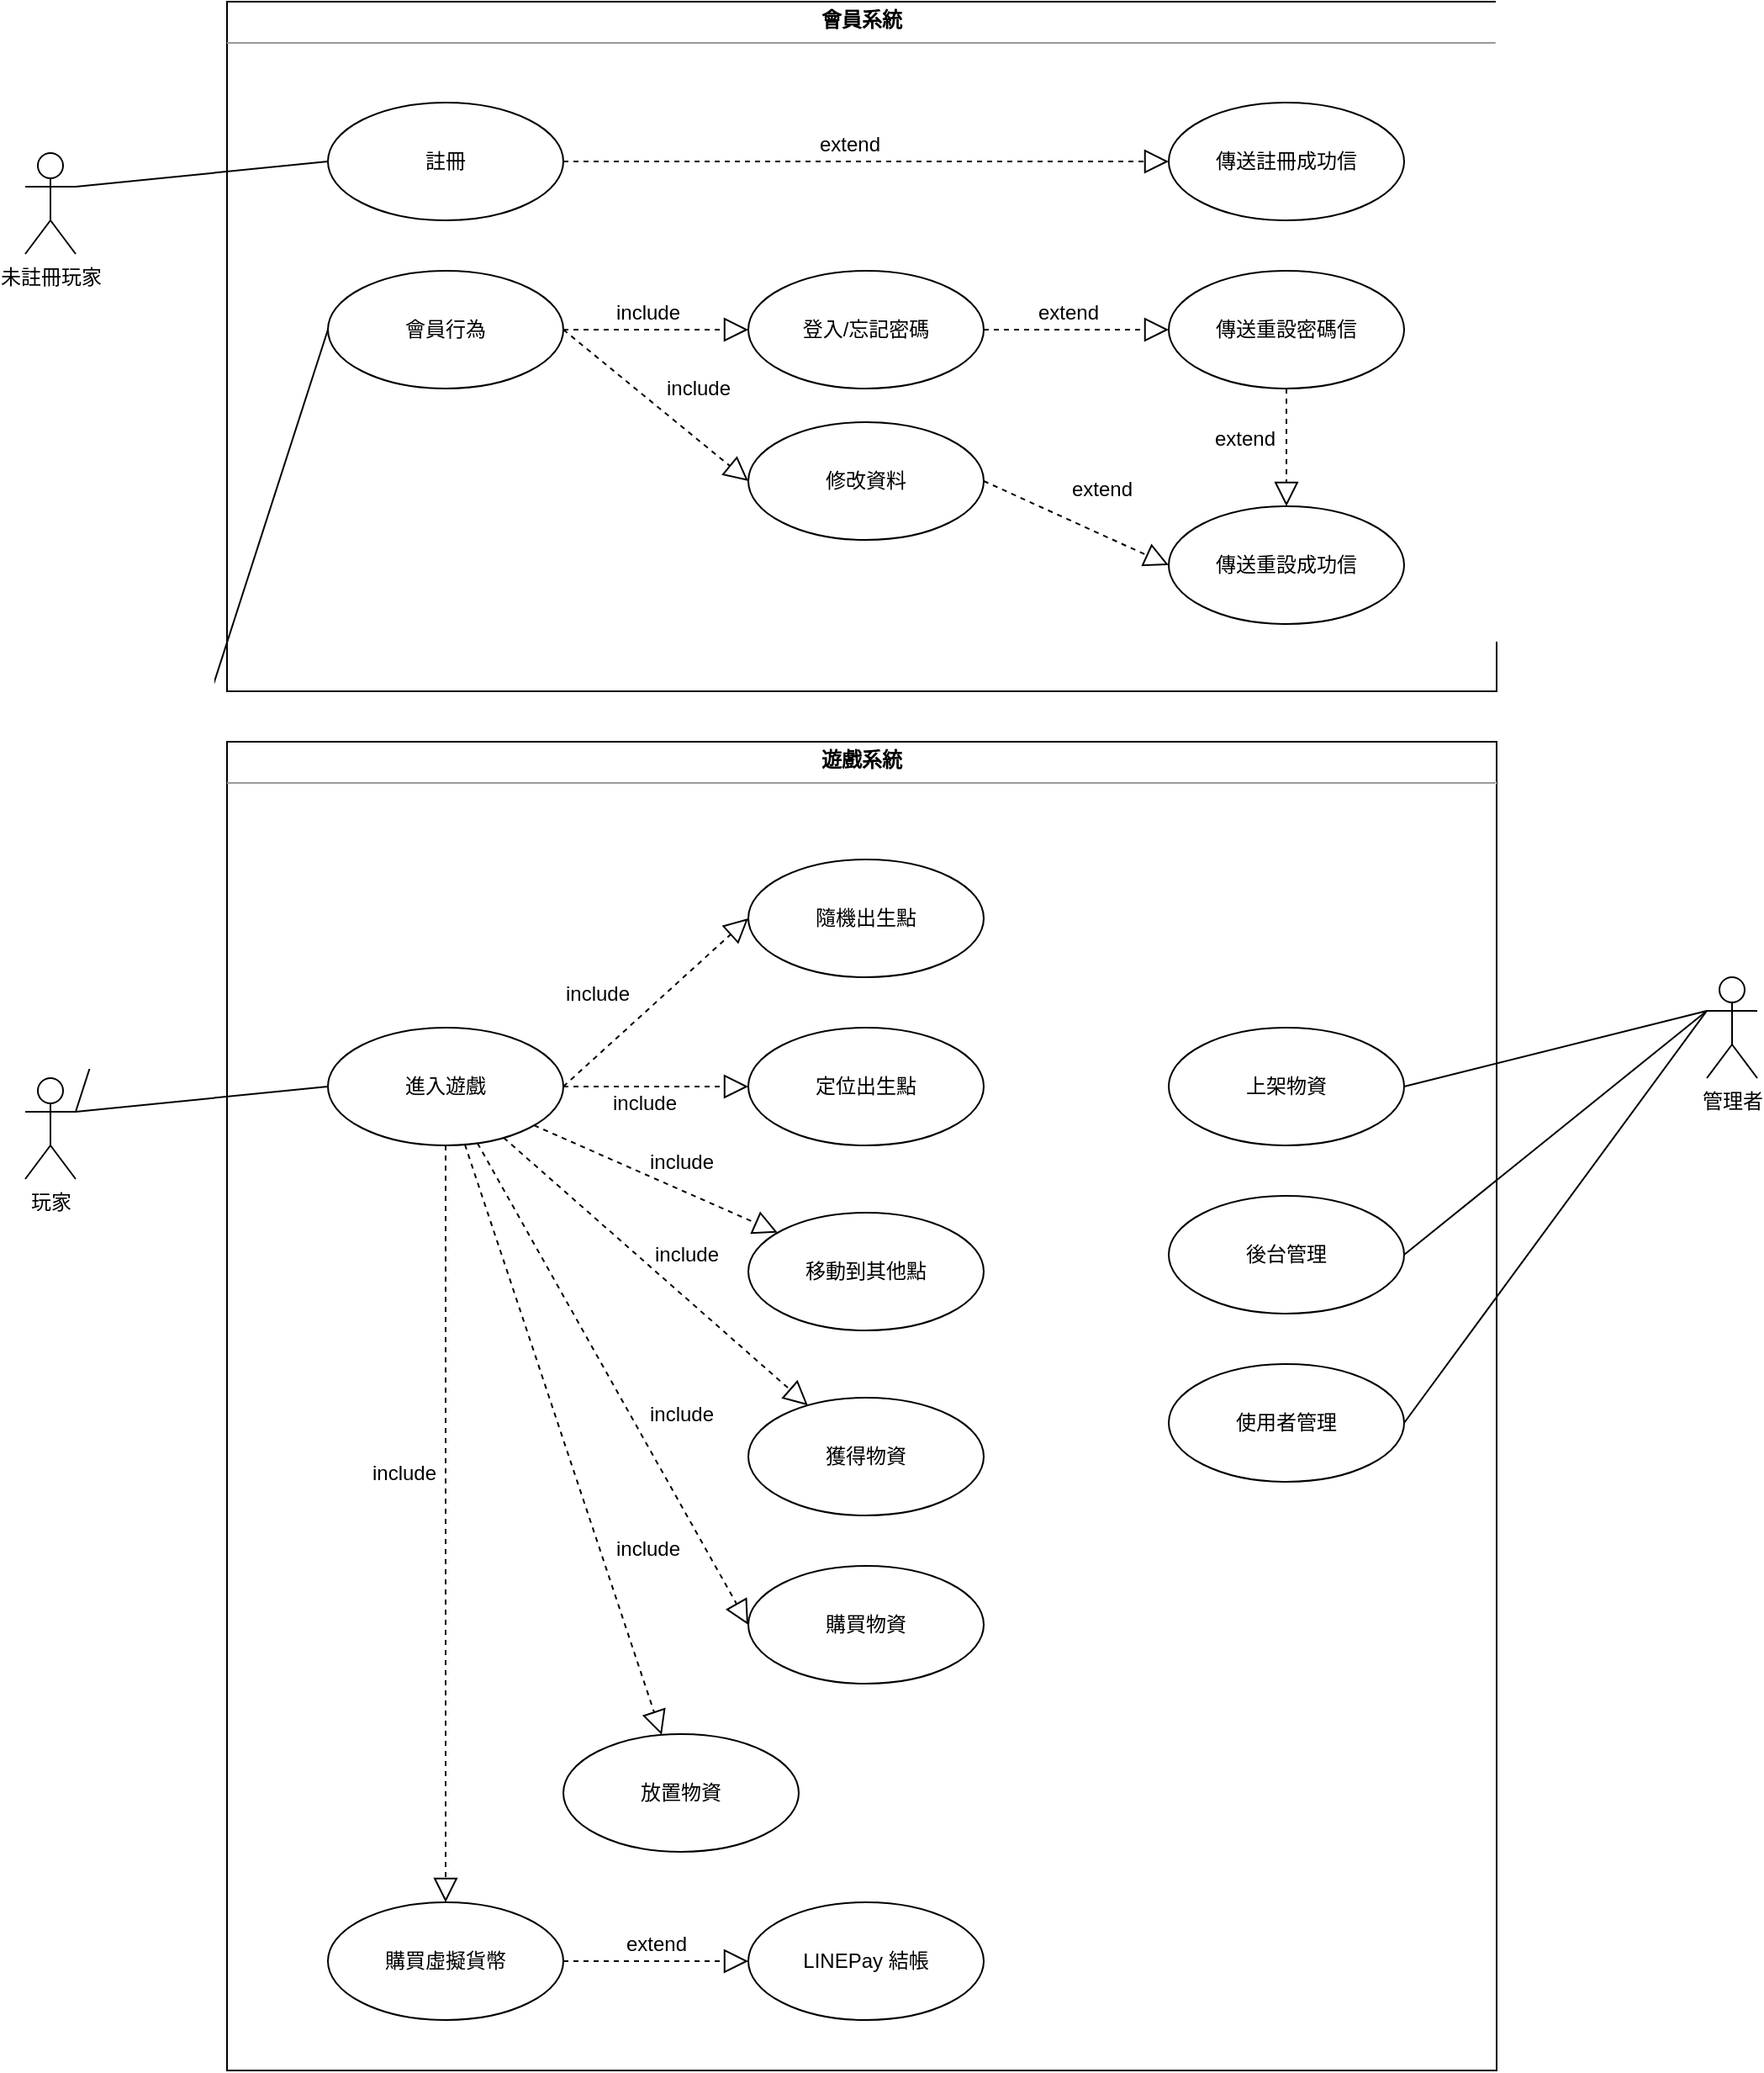 <mxfile version="12.2.4" pages="3"><diagram id="eSBWmMF6HFLIKaGnoNe6" name="Use Case"><mxGraphModel dx="1111" dy="649" grid="1" gridSize="10" guides="1" tooltips="1" connect="1" arrows="1" fold="1" page="1" pageScale="1" pageWidth="827" pageHeight="1169" math="0" shadow="0"><root><mxCell id="0"/><mxCell id="1" parent="0"/><mxCell id="49" value="未註冊玩家" style="shape=umlActor;verticalLabelPosition=bottom;labelBackgroundColor=#ffffff;verticalAlign=top;html=1;align=center;" parent="1" vertex="1"><mxGeometry x="80" y="170" width="30" height="60" as="geometry"/></mxCell><mxCell id="55" value="&lt;p style=&quot;margin: 0px ; margin-top: 4px ; text-align: center&quot;&gt;&lt;b&gt;會員系統&lt;/b&gt;&lt;/p&gt;&lt;hr size=&quot;1&quot;&gt;&lt;div style=&quot;height: 2px&quot;&gt;&lt;/div&gt;" style="verticalAlign=top;align=left;overflow=fill;fontSize=12;fontFamily=Helvetica;html=1;" parent="1" vertex="1"><mxGeometry x="200" y="80" width="755" height="410" as="geometry"/></mxCell><mxCell id="57" value="註冊" style="ellipse;whiteSpace=wrap;html=1;align=center;" parent="1" vertex="1"><mxGeometry x="260" y="140" width="140" height="70" as="geometry"/></mxCell><mxCell id="60" value="" style="endArrow=none;html=1;entryX=0;entryY=0.5;entryDx=0;entryDy=0;exitX=1;exitY=0.333;exitDx=0;exitDy=0;exitPerimeter=0;" parent="1" source="49" target="57" edge="1"><mxGeometry width="50" height="50" relative="1" as="geometry"><mxPoint x="80" y="390" as="sourcePoint"/><mxPoint x="180" y="380" as="targetPoint"/></mxGeometry></mxCell><mxCell id="61" value="會員行為" style="ellipse;whiteSpace=wrap;html=1;align=center;" parent="1" vertex="1"><mxGeometry x="260" y="240" width="140" height="70" as="geometry"/></mxCell><mxCell id="62" value="登入/忘記密碼" style="ellipse;whiteSpace=wrap;html=1;align=center;" parent="1" vertex="1"><mxGeometry x="510" y="240" width="140" height="70" as="geometry"/></mxCell><mxCell id="66" value="傳送重設密碼信" style="ellipse;whiteSpace=wrap;html=1;align=center;" parent="1" vertex="1"><mxGeometry x="760" y="240" width="140" height="70" as="geometry"/></mxCell><mxCell id="67" value="傳送註冊成功信" style="ellipse;whiteSpace=wrap;html=1;align=center;" parent="1" vertex="1"><mxGeometry x="760" y="140" width="140" height="70" as="geometry"/></mxCell><mxCell id="76" value="" style="endArrow=block;dashed=1;endFill=0;endSize=12;html=1;entryX=0;entryY=0.5;entryDx=0;entryDy=0;exitX=1;exitY=0.5;exitDx=0;exitDy=0;" parent="1" source="61" target="62" edge="1"><mxGeometry width="160" relative="1" as="geometry"><mxPoint x="370" y="350" as="sourcePoint"/><mxPoint x="530" y="350" as="targetPoint"/></mxGeometry></mxCell><mxCell id="78" value="include" style="text;html=1;resizable=0;points=[];autosize=1;align=center;verticalAlign=top;spacingTop=-4;" parent="1" vertex="1"><mxGeometry x="425" y="255" width="50" height="20" as="geometry"/></mxCell><mxCell id="79" value="修改資料" style="ellipse;whiteSpace=wrap;html=1;align=center;" parent="1" vertex="1"><mxGeometry x="510" y="330" width="140" height="70" as="geometry"/></mxCell><mxCell id="80" value="" style="endArrow=block;dashed=1;endFill=0;endSize=12;html=1;exitX=1;exitY=0.5;exitDx=0;exitDy=0;entryX=0;entryY=0.5;entryDx=0;entryDy=0;" parent="1" source="61" target="79" edge="1"><mxGeometry width="160" relative="1" as="geometry"><mxPoint x="360" y="364.5" as="sourcePoint"/><mxPoint x="520" y="364.5" as="targetPoint"/></mxGeometry></mxCell><mxCell id="83" value="include" style="text;html=1;resizable=0;points=[];autosize=1;align=center;verticalAlign=top;spacingTop=-4;" parent="1" vertex="1"><mxGeometry x="455" y="300" width="50" height="20" as="geometry"/></mxCell><mxCell id="87" value="" style="endArrow=block;dashed=1;endFill=0;endSize=12;html=1;exitX=1;exitY=0.5;exitDx=0;exitDy=0;" parent="1" source="62" target="66" edge="1"><mxGeometry width="160" relative="1" as="geometry"><mxPoint x="630" y="480" as="sourcePoint"/><mxPoint x="790" y="480" as="targetPoint"/></mxGeometry></mxCell><mxCell id="88" value="extend" style="text;html=1;resizable=0;points=[];autosize=1;align=center;verticalAlign=top;spacingTop=-4;" parent="1" vertex="1"><mxGeometry x="675" y="255" width="50" height="20" as="geometry"/></mxCell><mxCell id="89" value="" style="endArrow=block;dashed=1;endFill=0;endSize=12;html=1;exitX=1;exitY=0.5;exitDx=0;exitDy=0;entryX=0;entryY=0.5;entryDx=0;entryDy=0;" parent="1" source="57" target="67" edge="1"><mxGeometry width="160" relative="1" as="geometry"><mxPoint x="440" y="190" as="sourcePoint"/><mxPoint x="600" y="190" as="targetPoint"/></mxGeometry></mxCell><mxCell id="90" value="extend" style="text;html=1;resizable=0;points=[];autosize=1;align=center;verticalAlign=top;spacingTop=-4;" parent="1" vertex="1"><mxGeometry x="545" y="155" width="50" height="20" as="geometry"/></mxCell><mxCell id="91" value="傳送重設成功信" style="ellipse;whiteSpace=wrap;html=1;align=center;" parent="1" vertex="1"><mxGeometry x="760" y="380" width="140" height="70" as="geometry"/></mxCell><mxCell id="92" value="" style="endArrow=block;dashed=1;endFill=0;endSize=12;html=1;entryX=0;entryY=0.5;entryDx=0;entryDy=0;exitX=1;exitY=0.5;exitDx=0;exitDy=0;" parent="1" source="79" target="91" edge="1"><mxGeometry width="160" relative="1" as="geometry"><mxPoint x="540" y="449.5" as="sourcePoint"/><mxPoint x="700" y="449.5" as="targetPoint"/></mxGeometry></mxCell><mxCell id="93" value="extend" style="text;html=1;resizable=0;points=[];autosize=1;align=center;verticalAlign=top;spacingTop=-4;" parent="1" vertex="1"><mxGeometry x="695" y="360" width="50" height="20" as="geometry"/></mxCell><mxCell id="94" value="" style="endArrow=block;dashed=1;endFill=0;endSize=12;html=1;entryX=0.5;entryY=0;entryDx=0;entryDy=0;exitX=0.5;exitY=1;exitDx=0;exitDy=0;" parent="1" source="66" target="91" edge="1"><mxGeometry width="160" relative="1" as="geometry"><mxPoint x="110" y="580" as="sourcePoint"/><mxPoint x="270" y="580" as="targetPoint"/></mxGeometry></mxCell><mxCell id="95" value="extend" style="text;html=1;resizable=0;points=[];autosize=1;align=center;verticalAlign=top;spacingTop=-4;" parent="1" vertex="1"><mxGeometry x="780" y="330" width="50" height="20" as="geometry"/></mxCell><mxCell id="97" value="玩家" style="shape=umlActor;verticalLabelPosition=bottom;labelBackgroundColor=#ffffff;verticalAlign=top;html=1;align=center;" parent="1" vertex="1"><mxGeometry x="80" y="720" width="30" height="60" as="geometry"/></mxCell><mxCell id="98" value="" style="endArrow=none;html=1;entryX=1;entryY=0.333;entryDx=0;entryDy=0;entryPerimeter=0;exitX=0;exitY=0.5;exitDx=0;exitDy=0;" parent="1" source="61" target="97" edge="1"><mxGeometry width="50" height="50" relative="1" as="geometry"><mxPoint x="70" y="870" as="sourcePoint"/><mxPoint x="120" y="820" as="targetPoint"/></mxGeometry></mxCell><mxCell id="99" value="&lt;p style=&quot;margin: 0px ; margin-top: 4px ; text-align: center&quot;&gt;&lt;b&gt;遊戲系統&lt;/b&gt;&lt;/p&gt;&lt;hr size=&quot;1&quot;&gt;&lt;div style=&quot;height: 2px&quot;&gt;&lt;/div&gt;" style="verticalAlign=top;align=left;overflow=fill;fontSize=12;fontFamily=Helvetica;html=1;" parent="1" vertex="1"><mxGeometry x="200" y="520" width="755" height="790" as="geometry"/></mxCell><mxCell id="100" value="進入遊戲" style="ellipse;whiteSpace=wrap;html=1;align=center;" parent="1" vertex="1"><mxGeometry x="260" y="690" width="140" height="70" as="geometry"/></mxCell><mxCell id="101" value="移動到其他點" style="ellipse;whiteSpace=wrap;html=1;align=center;" parent="1" vertex="1"><mxGeometry x="510" y="800" width="140" height="70" as="geometry"/></mxCell><mxCell id="102" value="定位出生點" style="ellipse;whiteSpace=wrap;html=1;align=center;" parent="1" vertex="1"><mxGeometry x="510" y="690" width="140" height="70" as="geometry"/></mxCell><mxCell id="103" value="隨機出生點" style="ellipse;whiteSpace=wrap;html=1;align=center;" parent="1" vertex="1"><mxGeometry x="510" y="590" width="140" height="70" as="geometry"/></mxCell><mxCell id="104" value="購買虛擬貨幣" style="ellipse;whiteSpace=wrap;html=1;align=center;" parent="1" vertex="1"><mxGeometry x="260" y="1210" width="140" height="70" as="geometry"/></mxCell><mxCell id="105" value="放置物資" style="ellipse;whiteSpace=wrap;html=1;align=center;" parent="1" vertex="1"><mxGeometry x="400" y="1110" width="140" height="70" as="geometry"/></mxCell><mxCell id="106" value="LINEPay 結帳" style="ellipse;whiteSpace=wrap;html=1;align=center;" parent="1" vertex="1"><mxGeometry x="510" y="1210" width="140" height="70" as="geometry"/></mxCell><mxCell id="108" value="" style="endArrow=block;dashed=1;endFill=0;endSize=12;html=1;entryX=0;entryY=0.5;entryDx=0;entryDy=0;" parent="1" source="104" target="106" edge="1"><mxGeometry width="160" relative="1" as="geometry"><mxPoint x="431.5" y="1245" as="sourcePoint"/><mxPoint x="281.5" y="1530" as="targetPoint"/></mxGeometry></mxCell><mxCell id="111" value="" style="endArrow=block;dashed=1;endFill=0;endSize=12;html=1;entryX=0;entryY=0.5;entryDx=0;entryDy=0;" parent="1" source="100" target="102" edge="1"><mxGeometry width="160" relative="1" as="geometry"><mxPoint x="90" y="1210" as="sourcePoint"/><mxPoint x="250" y="1210" as="targetPoint"/></mxGeometry></mxCell><mxCell id="112" value="" style="endArrow=block;dashed=1;endFill=0;endSize=12;html=1;entryX=0;entryY=0.5;entryDx=0;entryDy=0;exitX=1;exitY=0.5;exitDx=0;exitDy=0;" parent="1" source="100" target="103" edge="1"><mxGeometry width="160" relative="1" as="geometry"><mxPoint x="90" y="1210" as="sourcePoint"/><mxPoint x="250" y="1210" as="targetPoint"/></mxGeometry></mxCell><mxCell id="113" value="extend" style="text;html=1;resizable=0;points=[];autosize=1;align=center;verticalAlign=top;spacingTop=-4;" parent="1" vertex="1"><mxGeometry x="430" y="1225" width="50" height="20" as="geometry"/></mxCell><mxCell id="114" value="include" style="text;html=1;resizable=0;points=[];autosize=1;align=center;verticalAlign=top;spacingTop=-4;" parent="1" vertex="1"><mxGeometry x="395" y="660" width="50" height="20" as="geometry"/></mxCell><mxCell id="115" value="include" style="text;html=1;resizable=0;points=[];autosize=1;align=center;verticalAlign=top;spacingTop=-4;" parent="1" vertex="1"><mxGeometry x="422.5" y="725" width="50" height="20" as="geometry"/></mxCell><mxCell id="117" value="" style="endArrow=none;html=1;entryX=0;entryY=0.5;entryDx=0;entryDy=0;exitX=1;exitY=0.333;exitDx=0;exitDy=0;exitPerimeter=0;" parent="1" source="97" target="100" edge="1"><mxGeometry width="50" height="50" relative="1" as="geometry"><mxPoint x="70" y="1210" as="sourcePoint"/><mxPoint x="120" y="1160" as="targetPoint"/></mxGeometry></mxCell><mxCell id="118" value="購買物資" style="ellipse;whiteSpace=wrap;html=1;align=center;" parent="1" vertex="1"><mxGeometry x="510" y="1010" width="140" height="70" as="geometry"/></mxCell><mxCell id="119" value="獲得物資" style="ellipse;whiteSpace=wrap;html=1;align=center;" parent="1" vertex="1"><mxGeometry x="510" y="910" width="140" height="70" as="geometry"/></mxCell><mxCell id="122" value="後台管理" style="ellipse;whiteSpace=wrap;html=1;align=center;" parent="1" vertex="1"><mxGeometry x="760" y="790" width="140" height="70" as="geometry"/></mxCell><mxCell id="125" value="上架物資" style="ellipse;whiteSpace=wrap;html=1;" parent="1" vertex="1"><mxGeometry x="760" y="690" width="140" height="70" as="geometry"/></mxCell><mxCell id="3rtpd3O8W8DhQnp_8Ne0-128" value="" style="endArrow=block;dashed=1;endFill=0;endSize=12;html=1;" parent="1" source="100" target="101" edge="1"><mxGeometry width="160" relative="1" as="geometry"><mxPoint x="410" y="735" as="sourcePoint"/><mxPoint x="520" y="735" as="targetPoint"/></mxGeometry></mxCell><mxCell id="QIFAyew5O04mcpTMJEk3-125" value="" style="endArrow=block;dashed=1;endFill=0;endSize=12;html=1;" parent="1" source="100" target="119" edge="1"><mxGeometry width="160" relative="1" as="geometry"><mxPoint x="392.73" y="758.019" as="sourcePoint"/><mxPoint x="537.45" y="821.878" as="targetPoint"/></mxGeometry></mxCell><mxCell id="QIFAyew5O04mcpTMJEk3-126" value="include" style="text;html=1;resizable=0;points=[];autosize=1;align=center;verticalAlign=top;spacingTop=-4;" parent="1" vertex="1"><mxGeometry x="445" y="760" width="50" height="20" as="geometry"/></mxCell><mxCell id="QIFAyew5O04mcpTMJEk3-127" value="include" style="text;html=1;resizable=0;points=[];autosize=1;align=center;verticalAlign=top;spacingTop=-4;" parent="1" vertex="1"><mxGeometry x="447.5" y="815" width="50" height="20" as="geometry"/></mxCell><mxCell id="o_u_2FLM4dZKOLB6ThgF-126" value="" style="endArrow=block;dashed=1;endFill=0;endSize=12;html=1;entryX=0;entryY=0.5;entryDx=0;entryDy=0;" parent="1" source="100" target="118" edge="1"><mxGeometry width="160" relative="1" as="geometry"><mxPoint x="380" y="780" as="sourcePoint"/><mxPoint x="537.45" y="821.878" as="targetPoint"/></mxGeometry></mxCell><mxCell id="o_u_2FLM4dZKOLB6ThgF-127" value="include" style="text;html=1;resizable=0;points=[];autosize=1;align=center;verticalAlign=top;spacingTop=-4;" parent="1" vertex="1"><mxGeometry x="445" y="910" width="50" height="20" as="geometry"/></mxCell><mxCell id="o_u_2FLM4dZKOLB6ThgF-129" value="" style="endArrow=block;dashed=1;endFill=0;endSize=12;html=1;" parent="1" source="100" target="105" edge="1"><mxGeometry width="160" relative="1" as="geometry"><mxPoint x="374.608" y="765.423" as="sourcePoint"/><mxPoint x="555.419" y="924.569" as="targetPoint"/></mxGeometry></mxCell><mxCell id="o_u_2FLM4dZKOLB6ThgF-130" value="" style="endArrow=block;dashed=1;endFill=0;endSize=12;html=1;" parent="1" source="100" target="104" edge="1"><mxGeometry width="160" relative="1" as="geometry"><mxPoint x="351.479" y="769.526" as="sourcePoint"/><mxPoint x="468.492" y="1120.476" as="targetPoint"/></mxGeometry></mxCell><mxCell id="o_u_2FLM4dZKOLB6ThgF-131" value="include" style="text;html=1;resizable=0;points=[];autosize=1;align=center;verticalAlign=top;spacingTop=-4;" parent="1" vertex="1"><mxGeometry x="425" y="990" width="50" height="20" as="geometry"/></mxCell><mxCell id="o_u_2FLM4dZKOLB6ThgF-132" value="include" style="text;html=1;resizable=0;points=[];autosize=1;align=center;verticalAlign=top;spacingTop=-4;" parent="1" vertex="1"><mxGeometry x="280" y="945" width="50" height="20" as="geometry"/></mxCell><mxCell id="126" value="管理者" style="shape=umlActor;verticalLabelPosition=bottom;labelBackgroundColor=#ffffff;verticalAlign=top;html=1;outlineConnect=0;" vertex="1" parent="1"><mxGeometry x="1080" y="660" width="30" height="60" as="geometry"/></mxCell><mxCell id="128" value="" style="endArrow=none;html=1;entryX=0;entryY=0.333;entryDx=0;entryDy=0;entryPerimeter=0;exitX=1;exitY=0.5;exitDx=0;exitDy=0;" edge="1" parent="1" source="125" target="126"><mxGeometry width="50" height="50" relative="1" as="geometry"><mxPoint x="990" y="895" as="sourcePoint"/><mxPoint x="1040" y="845" as="targetPoint"/></mxGeometry></mxCell><mxCell id="129" value="" style="endArrow=none;html=1;exitX=1;exitY=0.5;exitDx=0;exitDy=0;entryX=0;entryY=0.333;entryDx=0;entryDy=0;entryPerimeter=0;" edge="1" parent="1" source="122" target="126"><mxGeometry width="50" height="50" relative="1" as="geometry"><mxPoint x="380" y="1380" as="sourcePoint"/><mxPoint x="1080" y="850" as="targetPoint"/></mxGeometry></mxCell><mxCell id="130" value="使用者管理" style="ellipse;whiteSpace=wrap;html=1;align=center;" vertex="1" parent="1"><mxGeometry x="760" y="890" width="140" height="70" as="geometry"/></mxCell><mxCell id="132" value="" style="endArrow=none;html=1;entryX=1;entryY=0.5;entryDx=0;entryDy=0;exitX=0;exitY=0.333;exitDx=0;exitDy=0;exitPerimeter=0;" edge="1" parent="1" source="126" target="130"><mxGeometry width="50" height="50" relative="1" as="geometry"><mxPoint x="380" y="1380" as="sourcePoint"/><mxPoint x="430" y="1330" as="targetPoint"/></mxGeometry></mxCell></root></mxGraphModel></diagram><diagram id="-BFLscDNyfiJhEZa2VK1" name="Flow Chart"><mxGraphModel dx="1111" dy="649" grid="1" gridSize="10" guides="1" tooltips="1" connect="1" arrows="1" fold="1" page="1" pageScale="1" pageWidth="827" pageHeight="1169" math="0" shadow="0"><root><mxCell id="2B0QJx3u0GfO7Kwg4xzv-0"/><mxCell id="2B0QJx3u0GfO7Kwg4xzv-1" parent="2B0QJx3u0GfO7Kwg4xzv-0"/><mxCell id="2B0QJx3u0GfO7Kwg4xzv-12" style="edgeStyle=orthogonalEdgeStyle;rounded=0;orthogonalLoop=1;jettySize=auto;html=1;exitX=0.5;exitY=1;exitDx=0;exitDy=0;exitPerimeter=0;entryX=0.5;entryY=0;entryDx=0;entryDy=0;" parent="2B0QJx3u0GfO7Kwg4xzv-1" source="2B0QJx3u0GfO7Kwg4xzv-3" target="2B0QJx3u0GfO7Kwg4xzv-11" edge="1"><mxGeometry relative="1" as="geometry"/></mxCell><mxCell id="2B0QJx3u0GfO7Kwg4xzv-3" value="開始" style="strokeWidth=2;html=1;shape=mxgraph.flowchart.terminator;whiteSpace=wrap;fillColor=#d5e8d4;strokeColor=#82b366;" parent="2B0QJx3u0GfO7Kwg4xzv-1" vertex="1"><mxGeometry x="265" y="23.5" width="100" height="60" as="geometry"/></mxCell><mxCell id="2B0QJx3u0GfO7Kwg4xzv-6" style="edgeStyle=orthogonalEdgeStyle;rounded=0;orthogonalLoop=1;jettySize=auto;html=1;exitX=0.5;exitY=1;exitDx=0;exitDy=0;exitPerimeter=0;" parent="2B0QJx3u0GfO7Kwg4xzv-1" source="2B0QJx3u0GfO7Kwg4xzv-4" target="2B0QJx3u0GfO7Kwg4xzv-5" edge="1"><mxGeometry relative="1" as="geometry"/></mxCell><mxCell id="ZdTlQOGnZ5P6fcP-tdQN-5" style="edgeStyle=orthogonalEdgeStyle;rounded=0;orthogonalLoop=1;jettySize=auto;html=1;exitX=0;exitY=0.5;exitDx=0;exitDy=0;exitPerimeter=0;entryX=0;entryY=0.5;entryDx=0;entryDy=0;" parent="2B0QJx3u0GfO7Kwg4xzv-1" source="2B0QJx3u0GfO7Kwg4xzv-4" target="ZdTlQOGnZ5P6fcP-tdQN-0" edge="1"><mxGeometry relative="1" as="geometry"><Array as="points"><mxPoint x="110" y="294"/><mxPoint x="110" y="744"/></Array></mxGeometry></mxCell><mxCell id="2B0QJx3u0GfO7Kwg4xzv-4" value="已登入" style="strokeWidth=2;html=1;shape=mxgraph.flowchart.decision;whiteSpace=wrap;fillColor=#ffe6cc;strokeColor=#d79b00;" parent="2B0QJx3u0GfO7Kwg4xzv-1" vertex="1"><mxGeometry x="265" y="263.5" width="100" height="60" as="geometry"/></mxCell><mxCell id="ZdTlQOGnZ5P6fcP-tdQN-4" style="edgeStyle=orthogonalEdgeStyle;rounded=0;orthogonalLoop=1;jettySize=auto;html=1;exitX=1;exitY=0.5;exitDx=0;exitDy=0;exitPerimeter=0;entryX=0;entryY=0.5;entryDx=0;entryDy=0;" parent="2B0QJx3u0GfO7Kwg4xzv-1" source="2B0QJx3u0GfO7Kwg4xzv-5" target="ZdTlQOGnZ5P6fcP-tdQN-3" edge="1"><mxGeometry relative="1" as="geometry"/></mxCell><mxCell id="ZdTlQOGnZ5P6fcP-tdQN-52" style="edgeStyle=orthogonalEdgeStyle;rounded=0;orthogonalLoop=1;jettySize=auto;html=1;exitX=0.5;exitY=1;exitDx=0;exitDy=0;exitPerimeter=0;entryX=0.5;entryY=0;entryDx=0;entryDy=0;fontColor=#FF0000;" parent="2B0QJx3u0GfO7Kwg4xzv-1" source="2B0QJx3u0GfO7Kwg4xzv-5" target="ZdTlQOGnZ5P6fcP-tdQN-51" edge="1"><mxGeometry relative="1" as="geometry"/></mxCell><mxCell id="2B0QJx3u0GfO7Kwg4xzv-5" value="已註冊" style="strokeWidth=2;html=1;shape=mxgraph.flowchart.decision;whiteSpace=wrap;fillColor=#ffe6cc;strokeColor=#d79b00;" parent="2B0QJx3u0GfO7Kwg4xzv-1" vertex="1"><mxGeometry x="265" y="373.5" width="100" height="60" as="geometry"/></mxCell><mxCell id="2B0QJx3u0GfO7Kwg4xzv-8" value="false" style="text;html=1;resizable=0;points=[];autosize=1;align=center;verticalAlign=top;spacingTop=-4;" parent="2B0QJx3u0GfO7Kwg4xzv-1" vertex="1"><mxGeometry x="315" y="338.5" width="40" height="20" as="geometry"/></mxCell><mxCell id="2B0QJx3u0GfO7Kwg4xzv-15" style="edgeStyle=orthogonalEdgeStyle;rounded=0;orthogonalLoop=1;jettySize=auto;html=1;exitX=0.5;exitY=1;exitDx=0;exitDy=0;" parent="2B0QJx3u0GfO7Kwg4xzv-1" source="2B0QJx3u0GfO7Kwg4xzv-11" target="2B0QJx3u0GfO7Kwg4xzv-4" edge="1"><mxGeometry relative="1" as="geometry"/></mxCell><mxCell id="2B0QJx3u0GfO7Kwg4xzv-11" value="起始登入畫面" style="rounded=1;whiteSpace=wrap;html=1;align=center;fillColor=#dae8fc;strokeColor=#6c8ebf;" parent="2B0QJx3u0GfO7Kwg4xzv-1" vertex="1"><mxGeometry x="255" y="143.5" width="120" height="60" as="geometry"/></mxCell><mxCell id="ZdTlQOGnZ5P6fcP-tdQN-31" style="edgeStyle=orthogonalEdgeStyle;rounded=0;orthogonalLoop=1;jettySize=auto;html=1;exitX=0.5;exitY=1;exitDx=0;exitDy=0;fontColor=#FF0000;" parent="2B0QJx3u0GfO7Kwg4xzv-1" source="ZdTlQOGnZ5P6fcP-tdQN-0" target="ZdTlQOGnZ5P6fcP-tdQN-30" edge="1"><mxGeometry relative="1" as="geometry"/></mxCell><mxCell id="ZdTlQOGnZ5P6fcP-tdQN-0" value="地圖主畫面" style="rounded=1;whiteSpace=wrap;html=1;align=center;fillColor=#dae8fc;strokeColor=#6c8ebf;" parent="2B0QJx3u0GfO7Kwg4xzv-1" vertex="1"><mxGeometry x="255" y="713.5" width="120" height="60" as="geometry"/></mxCell><mxCell id="ZdTlQOGnZ5P6fcP-tdQN-10" style="edgeStyle=orthogonalEdgeStyle;rounded=0;orthogonalLoop=1;jettySize=auto;html=1;exitX=1;exitY=0.5;exitDx=0;exitDy=0;entryX=0;entryY=0.5;entryDx=0;entryDy=0;entryPerimeter=0;" parent="2B0QJx3u0GfO7Kwg4xzv-1" source="ZdTlQOGnZ5P6fcP-tdQN-3" target="ZdTlQOGnZ5P6fcP-tdQN-9" edge="1"><mxGeometry relative="1" as="geometry"/></mxCell><mxCell id="ZdTlQOGnZ5P6fcP-tdQN-3" value="註冊" style="rounded=1;whiteSpace=wrap;html=1;align=center;fillColor=#d5e8d4;strokeColor=#82b366;" parent="2B0QJx3u0GfO7Kwg4xzv-1" vertex="1"><mxGeometry x="445" y="373.5" width="120" height="60" as="geometry"/></mxCell><mxCell id="ZdTlQOGnZ5P6fcP-tdQN-7" value="false" style="text;html=1;resizable=0;points=[];autosize=1;align=center;verticalAlign=top;spacingTop=-4;" parent="2B0QJx3u0GfO7Kwg4xzv-1" vertex="1"><mxGeometry x="385" y="383.5" width="40" height="20" as="geometry"/></mxCell><mxCell id="ZdTlQOGnZ5P6fcP-tdQN-12" style="edgeStyle=orthogonalEdgeStyle;rounded=0;orthogonalLoop=1;jettySize=auto;html=1;exitX=0.5;exitY=0;exitDx=0;exitDy=0;exitPerimeter=0;entryX=0.5;entryY=1;entryDx=0;entryDy=0;" parent="2B0QJx3u0GfO7Kwg4xzv-1" source="ZdTlQOGnZ5P6fcP-tdQN-9" target="ZdTlQOGnZ5P6fcP-tdQN-11" edge="1"><mxGeometry relative="1" as="geometry"/></mxCell><mxCell id="ZdTlQOGnZ5P6fcP-tdQN-50" style="edgeStyle=orthogonalEdgeStyle;rounded=0;orthogonalLoop=1;jettySize=auto;html=1;exitX=1;exitY=0.5;exitDx=0;exitDy=0;exitPerimeter=0;fontColor=#FF0000;" parent="2B0QJx3u0GfO7Kwg4xzv-1" source="ZdTlQOGnZ5P6fcP-tdQN-9" target="ZdTlQOGnZ5P6fcP-tdQN-49" edge="1"><mxGeometry relative="1" as="geometry"><mxPoint x="755.143" y="403.857" as="sourcePoint"/></mxGeometry></mxCell><mxCell id="ZdTlQOGnZ5P6fcP-tdQN-9" value="資料格式&lt;br&gt;輸入正確" style="strokeWidth=2;html=1;shape=mxgraph.flowchart.decision;whiteSpace=wrap;fillColor=#ffe6cc;strokeColor=#d79b00;" parent="2B0QJx3u0GfO7Kwg4xzv-1" vertex="1"><mxGeometry x="635" y="373.5" width="100" height="60" as="geometry"/></mxCell><mxCell id="-D3CFxDxSTfiE3MvNlNp-0" style="edgeStyle=orthogonalEdgeStyle;rounded=0;orthogonalLoop=1;jettySize=auto;html=1;exitX=0;exitY=0.5;exitDx=0;exitDy=0;entryX=1;entryY=0.5;entryDx=0;entryDy=0;fontColor=#FF0000;" parent="2B0QJx3u0GfO7Kwg4xzv-1" source="ZdTlQOGnZ5P6fcP-tdQN-11" target="2B0QJx3u0GfO7Kwg4xzv-11" edge="1"><mxGeometry relative="1" as="geometry"/></mxCell><mxCell id="ZdTlQOGnZ5P6fcP-tdQN-11" value="&lt;span&gt;註冊失敗&lt;/span&gt;" style="rounded=0;whiteSpace=wrap;html=1;align=center;fontStyle=0" parent="2B0QJx3u0GfO7Kwg4xzv-1" vertex="1"><mxGeometry x="625" y="143.5" width="120" height="60" as="geometry"/></mxCell><mxCell id="ZdTlQOGnZ5P6fcP-tdQN-13" value="false" style="text;html=1;resizable=0;points=[];autosize=1;align=center;verticalAlign=top;spacingTop=-4;" parent="2B0QJx3u0GfO7Kwg4xzv-1" vertex="1"><mxGeometry x="685" y="278.5" width="40" height="20" as="geometry"/></mxCell><mxCell id="ZdTlQOGnZ5P6fcP-tdQN-15" value="true" style="text;html=1;resizable=0;points=[];autosize=1;align=center;verticalAlign=top;spacingTop=-4;" parent="2B0QJx3u0GfO7Kwg4xzv-1" vertex="1"><mxGeometry x="755" y="383.5" width="40" height="20" as="geometry"/></mxCell><mxCell id="ZdTlQOGnZ5P6fcP-tdQN-22" style="edgeStyle=orthogonalEdgeStyle;rounded=0;orthogonalLoop=1;jettySize=auto;html=1;exitX=0.5;exitY=1;exitDx=0;exitDy=0;exitPerimeter=0;fontColor=#FF0000;" parent="2B0QJx3u0GfO7Kwg4xzv-1" source="ZdTlQOGnZ5P6fcP-tdQN-19" target="ZdTlQOGnZ5P6fcP-tdQN-0" edge="1"><mxGeometry relative="1" as="geometry"/></mxCell><mxCell id="ZdTlQOGnZ5P6fcP-tdQN-25" style="edgeStyle=orthogonalEdgeStyle;rounded=0;orthogonalLoop=1;jettySize=auto;html=1;exitX=1;exitY=0.5;exitDx=0;exitDy=0;exitPerimeter=0;fontColor=#FF0000;" parent="2B0QJx3u0GfO7Kwg4xzv-1" source="ZdTlQOGnZ5P6fcP-tdQN-19" target="ZdTlQOGnZ5P6fcP-tdQN-24" edge="1"><mxGeometry relative="1" as="geometry"/></mxCell><mxCell id="ZdTlQOGnZ5P6fcP-tdQN-19" value="登入成功" style="strokeWidth=2;html=1;shape=mxgraph.flowchart.decision;whiteSpace=wrap;fillColor=#ffe6cc;strokeColor=#d79b00;" parent="2B0QJx3u0GfO7Kwg4xzv-1" vertex="1"><mxGeometry x="265" y="593.5" width="100" height="60" as="geometry"/></mxCell><mxCell id="ZdTlQOGnZ5P6fcP-tdQN-23" value="true" style="text;html=1;resizable=0;points=[];autosize=1;align=center;verticalAlign=top;spacingTop=-4;" parent="2B0QJx3u0GfO7Kwg4xzv-1" vertex="1"><mxGeometry x="315" y="673.5" width="40" height="20" as="geometry"/></mxCell><mxCell id="REVk907wUNQmZN7x0w7B-1" style="edgeStyle=orthogonalEdgeStyle;rounded=0;orthogonalLoop=1;jettySize=auto;html=1;entryX=1;entryY=0.75;entryDx=0;entryDy=0;" parent="2B0QJx3u0GfO7Kwg4xzv-1" source="ZdTlQOGnZ5P6fcP-tdQN-24" target="2B0QJx3u0GfO7Kwg4xzv-11" edge="1"><mxGeometry relative="1" as="geometry"><Array as="points"><mxPoint x="590" y="624"/><mxPoint x="590" y="189"/></Array></mxGeometry></mxCell><mxCell id="ZdTlQOGnZ5P6fcP-tdQN-24" value="&lt;span&gt;登入失敗&lt;/span&gt;" style="rounded=0;whiteSpace=wrap;html=1;align=center;fontStyle=0" parent="2B0QJx3u0GfO7Kwg4xzv-1" vertex="1"><mxGeometry x="445" y="593.5" width="120" height="60" as="geometry"/></mxCell><mxCell id="ZdTlQOGnZ5P6fcP-tdQN-26" value="false" style="text;html=1;resizable=0;points=[];autosize=1;align=center;verticalAlign=top;spacingTop=-4;" parent="2B0QJx3u0GfO7Kwg4xzv-1" vertex="1"><mxGeometry x="385" y="603.5" width="40" height="20" as="geometry"/></mxCell><mxCell id="ZdTlQOGnZ5P6fcP-tdQN-33" style="edgeStyle=orthogonalEdgeStyle;rounded=0;orthogonalLoop=1;jettySize=auto;html=1;exitX=1;exitY=0.5;exitDx=0;exitDy=0;exitPerimeter=0;fontColor=#FF0000;" parent="2B0QJx3u0GfO7Kwg4xzv-1" source="ZdTlQOGnZ5P6fcP-tdQN-30" target="ZdTlQOGnZ5P6fcP-tdQN-39" edge="1"><mxGeometry relative="1" as="geometry"><mxPoint x="444.647" y="853.912" as="targetPoint"/></mxGeometry></mxCell><mxCell id="ZdTlQOGnZ5P6fcP-tdQN-36" style="edgeStyle=orthogonalEdgeStyle;rounded=0;orthogonalLoop=1;jettySize=auto;html=1;exitX=0.5;exitY=1;exitDx=0;exitDy=0;exitPerimeter=0;fontColor=#FF0000;" parent="2B0QJx3u0GfO7Kwg4xzv-1" source="ZdTlQOGnZ5P6fcP-tdQN-30" target="ZdTlQOGnZ5P6fcP-tdQN-40" edge="1"><mxGeometry relative="1" as="geometry"><mxPoint x="315.235" y="943.324" as="targetPoint"/></mxGeometry></mxCell><mxCell id="ZdTlQOGnZ5P6fcP-tdQN-30" value="定位成功" style="strokeWidth=2;html=1;shape=mxgraph.flowchart.decision;whiteSpace=wrap;fillColor=#ffe6cc;strokeColor=#d79b00;" parent="2B0QJx3u0GfO7Kwg4xzv-1" vertex="1"><mxGeometry x="265" y="823.5" width="100" height="60" as="geometry"/></mxCell><mxCell id="ZdTlQOGnZ5P6fcP-tdQN-34" value="false" style="text;html=1;resizable=0;points=[];autosize=1;align=center;verticalAlign=top;spacingTop=-4;" parent="2B0QJx3u0GfO7Kwg4xzv-1" vertex="1"><mxGeometry x="385" y="833.5" width="40" height="20" as="geometry"/></mxCell><mxCell id="ZdTlQOGnZ5P6fcP-tdQN-37" value="true" style="text;html=1;resizable=0;points=[];autosize=1;align=center;verticalAlign=top;spacingTop=-4;" parent="2B0QJx3u0GfO7Kwg4xzv-1" vertex="1"><mxGeometry x="315" y="903.5" width="40" height="20" as="geometry"/></mxCell><mxCell id="ZdTlQOGnZ5P6fcP-tdQN-43" style="edgeStyle=orthogonalEdgeStyle;rounded=0;orthogonalLoop=1;jettySize=auto;html=1;exitX=0.5;exitY=1;exitDx=0;exitDy=0;fontColor=#FF0000;" parent="2B0QJx3u0GfO7Kwg4xzv-1" source="ZdTlQOGnZ5P6fcP-tdQN-39" target="ZdTlQOGnZ5P6fcP-tdQN-44" edge="1"><mxGeometry relative="1" as="geometry"><mxPoint x="504.647" y="943.324" as="targetPoint"/></mxGeometry></mxCell><mxCell id="ZdTlQOGnZ5P6fcP-tdQN-39" value="隨機出生點" style="rounded=0;whiteSpace=wrap;html=1;align=center;" parent="2B0QJx3u0GfO7Kwg4xzv-1" vertex="1"><mxGeometry x="445" y="823.5" width="120" height="60" as="geometry"/></mxCell><mxCell id="ZdTlQOGnZ5P6fcP-tdQN-42" style="edgeStyle=orthogonalEdgeStyle;rounded=0;orthogonalLoop=1;jettySize=auto;html=1;exitX=1;exitY=0.5;exitDx=0;exitDy=0;fontColor=#FF0000;" parent="2B0QJx3u0GfO7Kwg4xzv-1" source="ZdTlQOGnZ5P6fcP-tdQN-40" target="ZdTlQOGnZ5P6fcP-tdQN-44" edge="1"><mxGeometry relative="1" as="geometry"><mxPoint x="444.647" y="973.912" as="targetPoint"/></mxGeometry></mxCell><mxCell id="ZdTlQOGnZ5P6fcP-tdQN-40" value="固定出生點" style="rounded=0;whiteSpace=wrap;html=1;align=center;" parent="2B0QJx3u0GfO7Kwg4xzv-1" vertex="1"><mxGeometry x="255" y="943.5" width="120" height="60" as="geometry"/></mxCell><mxCell id="HU8oFatyoiW-bLoGa6HE-0" style="edgeStyle=orthogonalEdgeStyle;rounded=0;orthogonalLoop=1;jettySize=auto;html=1;exitX=1;exitY=0.5;exitDx=0;exitDy=0;entryX=0;entryY=0.5;entryDx=0;entryDy=0;fontColor=#FF0000;" parent="2B0QJx3u0GfO7Kwg4xzv-1" source="ZdTlQOGnZ5P6fcP-tdQN-44" target="ZdTlQOGnZ5P6fcP-tdQN-72" edge="1"><mxGeometry relative="1" as="geometry"><Array as="points"><mxPoint x="620" y="973"/><mxPoint x="620" y="793"/></Array></mxGeometry></mxCell><mxCell id="HU8oFatyoiW-bLoGa6HE-1" style="edgeStyle=orthogonalEdgeStyle;rounded=0;orthogonalLoop=1;jettySize=auto;html=1;entryX=0;entryY=0.5;entryDx=0;entryDy=0;fontColor=#FF0000;" parent="2B0QJx3u0GfO7Kwg4xzv-1" source="ZdTlQOGnZ5P6fcP-tdQN-44" target="7-XKpH1U1mvIAFHrj_Mz-3" edge="1"><mxGeometry relative="1" as="geometry"/></mxCell><mxCell id="HU8oFatyoiW-bLoGa6HE-2" style="edgeStyle=orthogonalEdgeStyle;rounded=0;orthogonalLoop=1;jettySize=auto;html=1;entryX=0;entryY=0.5;entryDx=0;entryDy=0;fontColor=#FF0000;" parent="2B0QJx3u0GfO7Kwg4xzv-1" source="ZdTlQOGnZ5P6fcP-tdQN-44" target="7-XKpH1U1mvIAFHrj_Mz-4" edge="1"><mxGeometry relative="1" as="geometry"/></mxCell><mxCell id="HU8oFatyoiW-bLoGa6HE-3" style="edgeStyle=orthogonalEdgeStyle;rounded=0;orthogonalLoop=1;jettySize=auto;html=1;entryX=0.5;entryY=1;entryDx=0;entryDy=0;fontColor=#FF0000;" parent="2B0QJx3u0GfO7Kwg4xzv-1" source="ZdTlQOGnZ5P6fcP-tdQN-44" target="P456Q0TPdh20zFNX-QNL-0" edge="1"><mxGeometry relative="1" as="geometry"><Array as="points"><mxPoint x="619.5" y="973.5"/><mxPoint x="619.5" y="463.5"/><mxPoint x="1236.5" y="463.5"/></Array></mxGeometry></mxCell><mxCell id="HU8oFatyoiW-bLoGa6HE-5" style="edgeStyle=orthogonalEdgeStyle;rounded=0;orthogonalLoop=1;jettySize=auto;html=1;exitX=1;exitY=0.5;exitDx=0;exitDy=0;entryX=0;entryY=0.5;entryDx=0;entryDy=0;fontColor=#FF0000;" parent="2B0QJx3u0GfO7Kwg4xzv-1" source="ZdTlQOGnZ5P6fcP-tdQN-44" target="ZdTlQOGnZ5P6fcP-tdQN-71" edge="1"><mxGeometry relative="1" as="geometry"/></mxCell><mxCell id="ZdTlQOGnZ5P6fcP-tdQN-44" value="開始遊戲操作" style="rounded=1;whiteSpace=wrap;html=1;fillColor=#d5e8d4;align=center;strokeColor=#82b366;" parent="2B0QJx3u0GfO7Kwg4xzv-1" vertex="1"><mxGeometry x="445" y="943.5" width="120" height="60" as="geometry"/></mxCell><mxCell id="ZdTlQOGnZ5P6fcP-tdQN-45" value="輸入密碼" style="shape=parallelogram;html=1;strokeWidth=2;perimeter=parallelogramPerimeter;whiteSpace=wrap;rounded=1;arcSize=12;size=0.23;fillColor=#f8cecc;align=center;strokeColor=#b85450;" parent="2B0QJx3u0GfO7Kwg4xzv-1" vertex="1"><mxGeometry x="455" y="248.5" width="100" height="30" as="geometry"/></mxCell><mxCell id="ZdTlQOGnZ5P6fcP-tdQN-46" value="輸入信箱" style="shape=parallelogram;html=1;strokeWidth=2;perimeter=parallelogramPerimeter;whiteSpace=wrap;rounded=1;arcSize=12;size=0.23;fillColor=#f8cecc;align=center;strokeColor=#b85450;" parent="2B0QJx3u0GfO7Kwg4xzv-1" vertex="1"><mxGeometry x="455" y="288.5" width="100" height="30" as="geometry"/></mxCell><mxCell id="ZdTlQOGnZ5P6fcP-tdQN-47" value="輸入用戶名" style="shape=parallelogram;html=1;strokeWidth=2;perimeter=parallelogramPerimeter;whiteSpace=wrap;rounded=1;arcSize=12;size=0.23;fillColor=#f8cecc;align=center;strokeColor=#b85450;" parent="2B0QJx3u0GfO7Kwg4xzv-1" vertex="1"><mxGeometry x="455" y="208.5" width="100" height="30" as="geometry"/></mxCell><mxCell id="ZdTlQOGnZ5P6fcP-tdQN-48" value="輸入驗證碼" style="shape=parallelogram;html=1;strokeWidth=2;perimeter=parallelogramPerimeter;whiteSpace=wrap;rounded=1;arcSize=12;size=0.23;fillColor=#f8cecc;align=center;strokeColor=#b85450;" parent="2B0QJx3u0GfO7Kwg4xzv-1" vertex="1"><mxGeometry x="455" y="331" width="100" height="30" as="geometry"/></mxCell><mxCell id="-D3CFxDxSTfiE3MvNlNp-1" style="edgeStyle=orthogonalEdgeStyle;rounded=0;orthogonalLoop=1;jettySize=auto;html=1;entryX=0.5;entryY=1;entryDx=0;entryDy=0;entryPerimeter=0;fontColor=#FF0000;" parent="2B0QJx3u0GfO7Kwg4xzv-1" source="ZdTlQOGnZ5P6fcP-tdQN-49" target="ZdTlQOGnZ5P6fcP-tdQN-62" edge="1"><mxGeometry relative="1" as="geometry"/></mxCell><mxCell id="ZdTlQOGnZ5P6fcP-tdQN-49" value="&lt;span&gt;寄驗證信&lt;/span&gt;" style="rounded=0;whiteSpace=wrap;html=1;align=center;fontStyle=0" parent="2B0QJx3u0GfO7Kwg4xzv-1" vertex="1"><mxGeometry x="815" y="373.5" width="120" height="60" as="geometry"/></mxCell><mxCell id="ZdTlQOGnZ5P6fcP-tdQN-53" style="edgeStyle=orthogonalEdgeStyle;rounded=0;orthogonalLoop=1;jettySize=auto;html=1;exitX=0.5;exitY=1;exitDx=0;exitDy=0;entryX=0.5;entryY=0;entryDx=0;entryDy=0;entryPerimeter=0;fontColor=#FF0000;" parent="2B0QJx3u0GfO7Kwg4xzv-1" source="ZdTlQOGnZ5P6fcP-tdQN-51" target="ZdTlQOGnZ5P6fcP-tdQN-19" edge="1"><mxGeometry relative="1" as="geometry"/></mxCell><mxCell id="ZdTlQOGnZ5P6fcP-tdQN-51" value="登入" style="rounded=1;whiteSpace=wrap;html=1;align=center;fillColor=#d5e8d4;strokeColor=#82b366;" parent="2B0QJx3u0GfO7Kwg4xzv-1" vertex="1"><mxGeometry x="255" y="483.5" width="120" height="60" as="geometry"/></mxCell><mxCell id="ZdTlQOGnZ5P6fcP-tdQN-55" value="輸入用戶名" style="shape=parallelogram;html=1;strokeWidth=2;perimeter=parallelogramPerimeter;whiteSpace=wrap;rounded=1;arcSize=12;size=0.23;fillColor=#f8cecc;align=center;strokeColor=#b85450;" parent="2B0QJx3u0GfO7Kwg4xzv-1" vertex="1"><mxGeometry x="145" y="468.5" width="100" height="30" as="geometry"/></mxCell><mxCell id="ZdTlQOGnZ5P6fcP-tdQN-56" value="輸入密碼" style="shape=parallelogram;html=1;strokeWidth=2;perimeter=parallelogramPerimeter;whiteSpace=wrap;rounded=1;arcSize=12;size=0.23;fillColor=#f8cecc;align=center;strokeColor=#b85450;" parent="2B0QJx3u0GfO7Kwg4xzv-1" vertex="1"><mxGeometry x="145" y="513.5" width="100" height="30" as="geometry"/></mxCell><mxCell id="ZdTlQOGnZ5P6fcP-tdQN-6" value="true" style="text;html=1;resizable=0;points=[];autosize=1;align=center;verticalAlign=top;spacingTop=-4;" parent="2B0QJx3u0GfO7Kwg4xzv-1" vertex="1"><mxGeometry x="185" y="273.5" width="40" height="20" as="geometry"/></mxCell><mxCell id="-D3CFxDxSTfiE3MvNlNp-2" style="edgeStyle=orthogonalEdgeStyle;rounded=0;orthogonalLoop=1;jettySize=auto;html=1;fontColor=#FF0000;" parent="2B0QJx3u0GfO7Kwg4xzv-1" source="ZdTlQOGnZ5P6fcP-tdQN-62" target="ZdTlQOGnZ5P6fcP-tdQN-65" edge="1"><mxGeometry relative="1" as="geometry"/></mxCell><mxCell id="ZdTlQOGnZ5P6fcP-tdQN-62" value="驗證成功" style="strokeWidth=2;html=1;shape=mxgraph.flowchart.decision;whiteSpace=wrap;fillColor=#ffe6cc;strokeColor=#d79b00;" parent="2B0QJx3u0GfO7Kwg4xzv-1" vertex="1"><mxGeometry x="825" y="258.5" width="100" height="60" as="geometry"/></mxCell><mxCell id="ZdTlQOGnZ5P6fcP-tdQN-64" value="true" style="text;html=1;resizable=0;points=[];autosize=1;align=center;verticalAlign=top;spacingTop=-4;" parent="2B0QJx3u0GfO7Kwg4xzv-1" vertex="1"><mxGeometry x="875" y="221" width="40" height="20" as="geometry"/></mxCell><mxCell id="REVk907wUNQmZN7x0w7B-0" style="edgeStyle=orthogonalEdgeStyle;rounded=0;orthogonalLoop=1;jettySize=auto;html=1;entryX=0.75;entryY=0;entryDx=0;entryDy=0;" parent="2B0QJx3u0GfO7Kwg4xzv-1" source="ZdTlQOGnZ5P6fcP-tdQN-65" target="2B0QJx3u0GfO7Kwg4xzv-11" edge="1"><mxGeometry relative="1" as="geometry"><Array as="points"><mxPoint x="875" y="124"/><mxPoint x="345" y="124"/></Array></mxGeometry></mxCell><mxCell id="ZdTlQOGnZ5P6fcP-tdQN-65" value="&lt;span&gt;開通帳號&lt;/span&gt;" style="rounded=0;whiteSpace=wrap;html=1;align=center;fontStyle=0" parent="2B0QJx3u0GfO7Kwg4xzv-1" vertex="1"><mxGeometry x="815" y="143.5" width="120" height="60" as="geometry"/></mxCell><mxCell id="HU8oFatyoiW-bLoGa6HE-7" style="edgeStyle=orthogonalEdgeStyle;rounded=0;orthogonalLoop=1;jettySize=auto;html=1;entryX=0;entryY=0.5;entryDx=0;entryDy=0;entryPerimeter=0;fontColor=#FF0000;" parent="2B0QJx3u0GfO7Kwg4xzv-1" source="ZdTlQOGnZ5P6fcP-tdQN-71" target="HU8oFatyoiW-bLoGa6HE-6" edge="1"><mxGeometry relative="1" as="geometry"/></mxCell><mxCell id="ZdTlQOGnZ5P6fcP-tdQN-71" value="移動" style="rounded=1;whiteSpace=wrap;html=1;fillColor=#d5e8d4;align=center;strokeColor=#82b366;" parent="2B0QJx3u0GfO7Kwg4xzv-1" vertex="1"><mxGeometry x="675" y="578.5" width="120" height="60" as="geometry"/></mxCell><mxCell id="HU8oFatyoiW-bLoGa6HE-15" style="edgeStyle=orthogonalEdgeStyle;rounded=0;orthogonalLoop=1;jettySize=auto;html=1;exitX=1;exitY=0.5;exitDx=0;exitDy=0;entryX=0;entryY=0.5;entryDx=0;entryDy=0;entryPerimeter=0;fontColor=#FF0000;" parent="2B0QJx3u0GfO7Kwg4xzv-1" source="ZdTlQOGnZ5P6fcP-tdQN-72" target="HU8oFatyoiW-bLoGa6HE-12" edge="1"><mxGeometry relative="1" as="geometry"/></mxCell><mxCell id="ZdTlQOGnZ5P6fcP-tdQN-72" value="購買物資" style="rounded=1;whiteSpace=wrap;html=1;fillColor=#d5e8d4;align=center;strokeColor=#82b366;" parent="2B0QJx3u0GfO7Kwg4xzv-1" vertex="1"><mxGeometry x="675" y="763.5" width="120" height="60" as="geometry"/></mxCell><mxCell id="-D3CFxDxSTfiE3MvNlNp-7" style="edgeStyle=orthogonalEdgeStyle;rounded=0;orthogonalLoop=1;jettySize=auto;html=1;fontColor=#FF0000;" parent="2B0QJx3u0GfO7Kwg4xzv-1" source="7-XKpH1U1mvIAFHrj_Mz-3" target="-D3CFxDxSTfiE3MvNlNp-4" edge="1"><mxGeometry relative="1" as="geometry"/></mxCell><mxCell id="7-XKpH1U1mvIAFHrj_Mz-3" value="放置物資" style="rounded=1;whiteSpace=wrap;html=1;fillColor=#d5e8d4;align=center;strokeColor=#82b366;" parent="2B0QJx3u0GfO7Kwg4xzv-1" vertex="1"><mxGeometry x="675" y="943.5" width="120" height="60" as="geometry"/></mxCell><mxCell id="-D3CFxDxSTfiE3MvNlNp-17" style="edgeStyle=orthogonalEdgeStyle;rounded=0;orthogonalLoop=1;jettySize=auto;html=1;exitX=1;exitY=0.5;exitDx=0;exitDy=0;fontColor=#FF0000;" parent="2B0QJx3u0GfO7Kwg4xzv-1" source="7-XKpH1U1mvIAFHrj_Mz-4" target="-D3CFxDxSTfiE3MvNlNp-21" edge="1"><mxGeometry relative="1" as="geometry"><mxPoint x="865.214" y="1113.071" as="targetPoint"/></mxGeometry></mxCell><mxCell id="7-XKpH1U1mvIAFHrj_Mz-4" value="獲得物資/效果" style="rounded=1;whiteSpace=wrap;html=1;fillColor=#d5e8d4;align=center;strokeColor=#82b366;" parent="2B0QJx3u0GfO7Kwg4xzv-1" vertex="1"><mxGeometry x="675" y="1083.5" width="120" height="60" as="geometry"/></mxCell><mxCell id="eolkrJY3eqI5VAwq8Czp-0" style="edgeStyle=orthogonalEdgeStyle;rounded=0;orthogonalLoop=1;jettySize=auto;html=1;exitX=0.5;exitY=0;exitDx=0;exitDy=0;entryX=0.5;entryY=1;entryDx=0;entryDy=0;fontColor=#FF0000;" parent="2B0QJx3u0GfO7Kwg4xzv-1" source="P456Q0TPdh20zFNX-QNL-0" target="8ADnmGBxp6me04nHdQQ_-0" edge="1"><mxGeometry relative="1" as="geometry"/></mxCell><mxCell id="P456Q0TPdh20zFNX-QNL-0" value="購買虛擬貨幣" style="rounded=1;whiteSpace=wrap;html=1;fillColor=#d5e8d4;align=center;strokeColor=#82b366;" parent="2B0QJx3u0GfO7Kwg4xzv-1" vertex="1"><mxGeometry x="1176.5" y="356" width="120" height="60" as="geometry"/></mxCell><mxCell id="HU8oFatyoiW-bLoGa6HE-9" style="edgeStyle=orthogonalEdgeStyle;rounded=0;orthogonalLoop=1;jettySize=auto;html=1;exitX=1;exitY=0.5;exitDx=0;exitDy=0;exitPerimeter=0;entryX=0;entryY=0.5;entryDx=0;entryDy=0;fontColor=#FF0000;" parent="2B0QJx3u0GfO7Kwg4xzv-1" source="HU8oFatyoiW-bLoGa6HE-6" target="HU8oFatyoiW-bLoGa6HE-8" edge="1"><mxGeometry relative="1" as="geometry"/></mxCell><mxCell id="HU8oFatyoiW-bLoGa6HE-20" style="edgeStyle=orthogonalEdgeStyle;rounded=0;orthogonalLoop=1;jettySize=auto;html=1;entryX=0.5;entryY=1;entryDx=0;entryDy=0;fontColor=#FF0000;" parent="2B0QJx3u0GfO7Kwg4xzv-1" source="HU8oFatyoiW-bLoGa6HE-6" target="HU8oFatyoiW-bLoGa6HE-19" edge="1"><mxGeometry relative="1" as="geometry"/></mxCell><mxCell id="HU8oFatyoiW-bLoGa6HE-6" value="移動貨幣足夠" style="strokeWidth=2;html=1;shape=mxgraph.flowchart.decision;whiteSpace=wrap;fillColor=#ffe6cc;strokeColor=#d79b00;" parent="2B0QJx3u0GfO7Kwg4xzv-1" vertex="1"><mxGeometry x="865" y="578.5" width="100" height="60" as="geometry"/></mxCell><mxCell id="HU8oFatyoiW-bLoGa6HE-8" value="完成移動" style="rounded=0;whiteSpace=wrap;html=1;align=center;" parent="2B0QJx3u0GfO7Kwg4xzv-1" vertex="1"><mxGeometry x="1035" y="578.5" width="120" height="60" as="geometry"/></mxCell><mxCell id="HU8oFatyoiW-bLoGa6HE-10" value="true" style="text;html=1;resizable=0;points=[];autosize=1;align=center;verticalAlign=top;spacingTop=-4;" parent="2B0QJx3u0GfO7Kwg4xzv-1" vertex="1"><mxGeometry x="975" y="588.5" width="40" height="20" as="geometry"/></mxCell><mxCell id="HU8oFatyoiW-bLoGa6HE-11" style="edgeStyle=orthogonalEdgeStyle;rounded=0;orthogonalLoop=1;jettySize=auto;html=1;exitX=1;exitY=0.5;exitDx=0;exitDy=0;exitPerimeter=0;entryX=0;entryY=0.5;entryDx=0;entryDy=0;fontColor=#FF0000;" parent="2B0QJx3u0GfO7Kwg4xzv-1" source="HU8oFatyoiW-bLoGa6HE-12" target="HU8oFatyoiW-bLoGa6HE-13" edge="1"><mxGeometry relative="1" as="geometry"/></mxCell><mxCell id="-D3CFxDxSTfiE3MvNlNp-9" style="edgeStyle=orthogonalEdgeStyle;rounded=0;orthogonalLoop=1;jettySize=auto;html=1;exitX=0.5;exitY=0;exitDx=0;exitDy=0;exitPerimeter=0;entryX=0.5;entryY=1;entryDx=0;entryDy=0;fontColor=#FF0000;" parent="2B0QJx3u0GfO7Kwg4xzv-1" source="HU8oFatyoiW-bLoGa6HE-12" target="-D3CFxDxSTfiE3MvNlNp-8" edge="1"><mxGeometry relative="1" as="geometry"/></mxCell><mxCell id="HU8oFatyoiW-bLoGa6HE-12" value="貨幣足夠" style="strokeWidth=2;html=1;shape=mxgraph.flowchart.decision;whiteSpace=wrap;fillColor=#ffe6cc;strokeColor=#d79b00;" parent="2B0QJx3u0GfO7Kwg4xzv-1" vertex="1"><mxGeometry x="865" y="763.5" width="100" height="60" as="geometry"/></mxCell><mxCell id="HU8oFatyoiW-bLoGa6HE-13" value="完成購買" style="rounded=0;whiteSpace=wrap;html=1;align=center;" parent="2B0QJx3u0GfO7Kwg4xzv-1" vertex="1"><mxGeometry x="1035" y="763.5" width="120" height="60" as="geometry"/></mxCell><mxCell id="HU8oFatyoiW-bLoGa6HE-14" value="true" style="text;html=1;resizable=0;points=[];autosize=1;align=center;verticalAlign=top;spacingTop=-4;" parent="2B0QJx3u0GfO7Kwg4xzv-1" vertex="1"><mxGeometry x="975" y="773.5" width="40" height="20" as="geometry"/></mxCell><mxCell id="HU8oFatyoiW-bLoGa6HE-19" value="顯示移動失敗" style="rounded=0;whiteSpace=wrap;html=1;align=center;" parent="2B0QJx3u0GfO7Kwg4xzv-1" vertex="1"><mxGeometry x="855" y="483.5" width="120" height="60" as="geometry"/></mxCell><mxCell id="HU8oFatyoiW-bLoGa6HE-21" value="false" style="text;html=1;resizable=0;points=[];autosize=1;align=center;verticalAlign=top;spacingTop=-4;" parent="2B0QJx3u0GfO7Kwg4xzv-1" vertex="1"><mxGeometry x="915" y="553.5" width="40" height="20" as="geometry"/></mxCell><mxCell id="eolkrJY3eqI5VAwq8Czp-2" style="edgeStyle=orthogonalEdgeStyle;rounded=0;orthogonalLoop=1;jettySize=auto;html=1;exitX=0.5;exitY=0;exitDx=0;exitDy=0;entryX=0.5;entryY=1;entryDx=0;entryDy=0;entryPerimeter=0;fontColor=#FF0000;" parent="2B0QJx3u0GfO7Kwg4xzv-1" source="8ADnmGBxp6me04nHdQQ_-0" target="eolkrJY3eqI5VAwq8Czp-1" edge="1"><mxGeometry relative="1" as="geometry"/></mxCell><mxCell id="8ADnmGBxp6me04nHdQQ_-0" value="LINEPay 結帳畫面" style="rounded=1;whiteSpace=wrap;html=1;align=center;fillColor=#dae8fc;strokeColor=#6c8ebf;" parent="2B0QJx3u0GfO7Kwg4xzv-1" vertex="1"><mxGeometry x="1176.5" y="256" width="120" height="60" as="geometry"/></mxCell><mxCell id="eolkrJY3eqI5VAwq8Czp-4" style="edgeStyle=orthogonalEdgeStyle;rounded=0;orthogonalLoop=1;jettySize=auto;html=1;exitX=0.5;exitY=0;exitDx=0;exitDy=0;exitPerimeter=0;entryX=0.5;entryY=1;entryDx=0;entryDy=0;fontColor=#FF0000;" parent="2B0QJx3u0GfO7Kwg4xzv-1" source="eolkrJY3eqI5VAwq8Czp-1" target="eolkrJY3eqI5VAwq8Czp-3" edge="1"><mxGeometry relative="1" as="geometry"/></mxCell><mxCell id="eolkrJY3eqI5VAwq8Czp-6" style="edgeStyle=orthogonalEdgeStyle;rounded=0;orthogonalLoop=1;jettySize=auto;html=1;exitX=1;exitY=0.5;exitDx=0;exitDy=0;exitPerimeter=0;entryX=0;entryY=0.5;entryDx=0;entryDy=0;fontColor=#FF0000;" parent="2B0QJx3u0GfO7Kwg4xzv-1" source="eolkrJY3eqI5VAwq8Czp-1" target="eolkrJY3eqI5VAwq8Czp-5" edge="1"><mxGeometry relative="1" as="geometry"><mxPoint x="1357.667" y="186" as="targetPoint"/></mxGeometry></mxCell><mxCell id="eolkrJY3eqI5VAwq8Czp-1" value="購買成功" style="strokeWidth=2;html=1;shape=mxgraph.flowchart.decision;whiteSpace=wrap;fillColor=#ffe6cc;strokeColor=#d79b00;" parent="2B0QJx3u0GfO7Kwg4xzv-1" vertex="1"><mxGeometry x="1186.5" y="156" width="100" height="60" as="geometry"/></mxCell><mxCell id="eolkrJY3eqI5VAwq8Czp-3" value="購買成功通知" style="rounded=0;whiteSpace=wrap;html=1;align=center;" parent="2B0QJx3u0GfO7Kwg4xzv-1" vertex="1"><mxGeometry x="1176.5" y="46" width="120" height="60" as="geometry"/></mxCell><mxCell id="eolkrJY3eqI5VAwq8Czp-5" value="購買失敗通知" style="rounded=0;whiteSpace=wrap;html=1;align=center;" parent="2B0QJx3u0GfO7Kwg4xzv-1" vertex="1"><mxGeometry x="1365" y="156" width="120" height="60" as="geometry"/></mxCell><mxCell id="eolkrJY3eqI5VAwq8Czp-7" value="true" style="text;html=1;resizable=0;points=[];autosize=1;align=center;verticalAlign=top;spacingTop=-4;" parent="2B0QJx3u0GfO7Kwg4xzv-1" vertex="1"><mxGeometry x="1236.5" y="126" width="40" height="20" as="geometry"/></mxCell><mxCell id="eolkrJY3eqI5VAwq8Czp-8" value="false" style="text;html=1;resizable=0;points=[];autosize=1;align=center;verticalAlign=top;spacingTop=-4;" parent="2B0QJx3u0GfO7Kwg4xzv-1" vertex="1"><mxGeometry x="1302" y="166" width="40" height="20" as="geometry"/></mxCell><mxCell id="-D3CFxDxSTfiE3MvNlNp-3" style="edgeStyle=orthogonalEdgeStyle;rounded=0;orthogonalLoop=1;jettySize=auto;html=1;exitX=1;exitY=0.5;exitDx=0;exitDy=0;exitPerimeter=0;entryX=0;entryY=0.5;entryDx=0;entryDy=0;fontColor=#FF0000;" parent="2B0QJx3u0GfO7Kwg4xzv-1" source="-D3CFxDxSTfiE3MvNlNp-4" target="-D3CFxDxSTfiE3MvNlNp-5" edge="1"><mxGeometry relative="1" as="geometry"/></mxCell><mxCell id="-D3CFxDxSTfiE3MvNlNp-14" style="edgeStyle=orthogonalEdgeStyle;rounded=0;orthogonalLoop=1;jettySize=auto;html=1;entryX=0.5;entryY=1;entryDx=0;entryDy=0;fontColor=#FF0000;" parent="2B0QJx3u0GfO7Kwg4xzv-1" source="-D3CFxDxSTfiE3MvNlNp-4" target="-D3CFxDxSTfiE3MvNlNp-12" edge="1"><mxGeometry relative="1" as="geometry"/></mxCell><mxCell id="-D3CFxDxSTfiE3MvNlNp-4" value="可以放置" style="strokeWidth=2;html=1;shape=mxgraph.flowchart.decision;whiteSpace=wrap;fillColor=#ffe6cc;strokeColor=#d79b00;" parent="2B0QJx3u0GfO7Kwg4xzv-1" vertex="1"><mxGeometry x="865" y="943.5" width="100" height="60" as="geometry"/></mxCell><mxCell id="-D3CFxDxSTfiE3MvNlNp-5" value="完成放置" style="rounded=0;whiteSpace=wrap;html=1;align=center;" parent="2B0QJx3u0GfO7Kwg4xzv-1" vertex="1"><mxGeometry x="1035" y="943.5" width="120" height="60" as="geometry"/></mxCell><mxCell id="-D3CFxDxSTfiE3MvNlNp-6" value="true" style="text;html=1;resizable=0;points=[];autosize=1;align=center;verticalAlign=top;spacingTop=-4;" parent="2B0QJx3u0GfO7Kwg4xzv-1" vertex="1"><mxGeometry x="975" y="953.5" width="40" height="20" as="geometry"/></mxCell><mxCell id="-D3CFxDxSTfiE3MvNlNp-8" value="顯示購買失敗" style="rounded=0;whiteSpace=wrap;html=1;align=center;" parent="2B0QJx3u0GfO7Kwg4xzv-1" vertex="1"><mxGeometry x="855" y="663.5" width="120" height="60" as="geometry"/></mxCell><mxCell id="-D3CFxDxSTfiE3MvNlNp-10" value="false" style="text;html=1;resizable=0;points=[];autosize=1;align=center;verticalAlign=top;spacingTop=-4;" parent="2B0QJx3u0GfO7Kwg4xzv-1" vertex="1"><mxGeometry x="915" y="743.5" width="40" height="20" as="geometry"/></mxCell><mxCell id="-D3CFxDxSTfiE3MvNlNp-12" value="顯示購買失敗" style="rounded=0;whiteSpace=wrap;html=1;align=center;" parent="2B0QJx3u0GfO7Kwg4xzv-1" vertex="1"><mxGeometry x="855" y="843.5" width="120" height="60" as="geometry"/></mxCell><mxCell id="-D3CFxDxSTfiE3MvNlNp-13" value="false" style="text;html=1;resizable=0;points=[];autosize=1;align=center;verticalAlign=top;spacingTop=-4;" parent="2B0QJx3u0GfO7Kwg4xzv-1" vertex="1"><mxGeometry x="915" y="923.5" width="40" height="20" as="geometry"/></mxCell><mxCell id="-D3CFxDxSTfiE3MvNlNp-19" style="edgeStyle=orthogonalEdgeStyle;rounded=0;orthogonalLoop=1;jettySize=auto;html=1;exitX=1;exitY=0.5;exitDx=0;exitDy=0;exitPerimeter=0;entryX=0;entryY=0.5;entryDx=0;entryDy=0;fontColor=#FF0000;" parent="2B0QJx3u0GfO7Kwg4xzv-1" source="-D3CFxDxSTfiE3MvNlNp-21" target="-D3CFxDxSTfiE3MvNlNp-22" edge="1"><mxGeometry relative="1" as="geometry"/></mxCell><mxCell id="-D3CFxDxSTfiE3MvNlNp-20" style="edgeStyle=orthogonalEdgeStyle;rounded=0;orthogonalLoop=1;jettySize=auto;html=1;entryX=0.5;entryY=1;entryDx=0;entryDy=0;fontColor=#FF0000;" parent="2B0QJx3u0GfO7Kwg4xzv-1" source="-D3CFxDxSTfiE3MvNlNp-21" target="-D3CFxDxSTfiE3MvNlNp-24" edge="1"><mxGeometry relative="1" as="geometry"/></mxCell><mxCell id="-D3CFxDxSTfiE3MvNlNp-21" value="有拋棄道具" style="strokeWidth=2;html=1;shape=mxgraph.flowchart.decision;whiteSpace=wrap;fillColor=#ffe6cc;strokeColor=#d79b00;" parent="2B0QJx3u0GfO7Kwg4xzv-1" vertex="1"><mxGeometry x="1235" y="1083.5" width="100" height="60" as="geometry"/></mxCell><mxCell id="-D3CFxDxSTfiE3MvNlNp-22" value="獲得物資/效果" style="rounded=0;whiteSpace=wrap;html=1;align=center;" parent="2B0QJx3u0GfO7Kwg4xzv-1" vertex="1"><mxGeometry x="1405" y="1083.5" width="120" height="60" as="geometry"/></mxCell><mxCell id="-D3CFxDxSTfiE3MvNlNp-23" value="fasle" style="text;html=1;resizable=0;points=[];autosize=1;align=center;verticalAlign=top;spacingTop=-4;" parent="2B0QJx3u0GfO7Kwg4xzv-1" vertex="1"><mxGeometry x="1345" y="1093.5" width="40" height="20" as="geometry"/></mxCell><mxCell id="-D3CFxDxSTfiE3MvNlNp-24" value="物資丟棄/效果失效" style="rounded=0;whiteSpace=wrap;html=1;align=center;" parent="2B0QJx3u0GfO7Kwg4xzv-1" vertex="1"><mxGeometry x="1225" y="983.5" width="120" height="60" as="geometry"/></mxCell><mxCell id="-D3CFxDxSTfiE3MvNlNp-25" value="true" style="text;html=1;resizable=0;points=[];autosize=1;align=center;verticalAlign=top;spacingTop=-4;" parent="2B0QJx3u0GfO7Kwg4xzv-1" vertex="1"><mxGeometry x="1285" y="1063.5" width="40" height="20" as="geometry"/></mxCell></root></mxGraphModel></diagram><diagram id="XwxF8dnB-OS6U8CanYBA" name="Class Diagram"><mxGraphModel dx="861" dy="649" grid="1" gridSize="10" guides="1" tooltips="1" connect="1" arrows="1" fold="1" page="1" pageScale="1" pageWidth="827" pageHeight="1169" math="0" shadow="0"><root><mxCell id="vDWhrEs5jL0zK8FbLlVD-0"/><mxCell id="vDWhrEs5jL0zK8FbLlVD-1" parent="vDWhrEs5jL0zK8FbLlVD-0"/><mxCell id="hYeEySe35L2jx4K05k0R-9" style="edgeStyle=orthogonalEdgeStyle;rounded=0;orthogonalLoop=1;jettySize=auto;html=1;entryX=0.5;entryY=0;entryDx=0;entryDy=0;startArrow=diamond;startFill=1;" parent="vDWhrEs5jL0zK8FbLlVD-1" source="hYeEySe35L2jx4K05k0R-1" target="hYeEySe35L2jx4K05k0R-5" edge="1"><mxGeometry relative="1" as="geometry"/></mxCell><mxCell id="hYeEySe35L2jx4K05k0R-14" style="edgeStyle=orthogonalEdgeStyle;rounded=0;orthogonalLoop=1;jettySize=auto;html=1;startArrow=diamond;startFill=1;" parent="vDWhrEs5jL0zK8FbLlVD-1" source="hYeEySe35L2jx4K05k0R-1" target="hYeEySe35L2jx4K05k0R-10" edge="1"><mxGeometry relative="1" as="geometry"/></mxCell><mxCell id="hYeEySe35L2jx4K05k0R-1" value="User" style="swimlane;fontStyle=1;align=center;verticalAlign=top;childLayout=stackLayout;horizontal=1;startSize=26;horizontalStack=0;resizeParent=1;resizeParentMax=0;resizeLast=0;collapsible=1;marginBottom=0;" parent="vDWhrEs5jL0zK8FbLlVD-1" vertex="1"><mxGeometry x="310" y="50" width="160" height="124" as="geometry"/></mxCell><mxCell id="hYeEySe35L2jx4K05k0R-2" value="- uid: String&#10;- PI: PersonalInformation&#10;- GI: GameInformation&#10;- B: Bag" style="text;strokeColor=none;fillColor=none;align=left;verticalAlign=top;spacingLeft=4;spacingRight=4;overflow=hidden;rotatable=0;points=[[0,0.5],[1,0.5]];portConstraint=eastwest;" parent="hYeEySe35L2jx4K05k0R-1" vertex="1"><mxGeometry y="26" width="160" height="64" as="geometry"/></mxCell><mxCell id="hYeEySe35L2jx4K05k0R-3" value="" style="line;strokeWidth=1;fillColor=none;align=left;verticalAlign=middle;spacingTop=-1;spacingLeft=3;spacingRight=3;rotatable=0;labelPosition=right;points=[];portConstraint=eastwest;" parent="hYeEySe35L2jx4K05k0R-1" vertex="1"><mxGeometry y="90" width="160" height="8" as="geometry"/></mxCell><mxCell id="hYeEySe35L2jx4K05k0R-4" value="+ getUid(): String" style="text;strokeColor=none;fillColor=none;align=left;verticalAlign=top;spacingLeft=4;spacingRight=4;overflow=hidden;rotatable=0;points=[[0,0.5],[1,0.5]];portConstraint=eastwest;" parent="hYeEySe35L2jx4K05k0R-1" vertex="1"><mxGeometry y="98" width="160" height="26" as="geometry"/></mxCell><mxCell id="JFk28k5WQPY5RK7ES8UY-1" style="edgeStyle=orthogonalEdgeStyle;rounded=0;orthogonalLoop=1;jettySize=auto;html=1;startArrow=diamond;startFill=0;endArrow=open;endFill=0;" parent="vDWhrEs5jL0zK8FbLlVD-1" source="hYeEySe35L2jx4K05k0R-5" target="FUN6nd3-o_wuRxcN2Xu1-1" edge="1"><mxGeometry relative="1" as="geometry"/></mxCell><mxCell id="hYeEySe35L2jx4K05k0R-5" value="PersonalInformation" style="swimlane;fontStyle=1;align=center;verticalAlign=top;childLayout=stackLayout;horizontal=1;startSize=26;horizontalStack=0;resizeParent=1;resizeParentMax=0;resizeLast=0;collapsible=1;marginBottom=0;" parent="vDWhrEs5jL0zK8FbLlVD-1" vertex="1"><mxGeometry x="160" y="330" width="195" height="230" as="geometry"/></mxCell><mxCell id="hYeEySe35L2jx4K05k0R-6" value="- piid: String&#10;- username: String&#10;- email: String&#10;- password: String&#10;- payList: ArrayList&lt;PayRecord&gt;" style="text;strokeColor=none;fillColor=none;align=left;verticalAlign=top;spacingLeft=4;spacingRight=4;overflow=hidden;rotatable=0;points=[[0,0.5],[1,0.5]];portConstraint=eastwest;" parent="hYeEySe35L2jx4K05k0R-5" vertex="1"><mxGeometry y="26" width="195" height="84" as="geometry"/></mxCell><mxCell id="hYeEySe35L2jx4K05k0R-7" value="" style="line;strokeWidth=1;fillColor=none;align=left;verticalAlign=middle;spacingTop=-1;spacingLeft=3;spacingRight=3;rotatable=0;labelPosition=right;points=[];portConstraint=eastwest;" parent="hYeEySe35L2jx4K05k0R-5" vertex="1"><mxGeometry y="110" width="195" height="8" as="geometry"/></mxCell><mxCell id="hYeEySe35L2jx4K05k0R-8" value="+ getPiid(): String&#10;+ getUsername(): String&#10;+ setUsername(String): void&#10;+ getEmail(): String&#10;+ setEmail(String): void&#10;+ getPassword(): String&#10;+ setPassword(String): void" style="text;strokeColor=none;fillColor=none;align=left;verticalAlign=top;spacingLeft=4;spacingRight=4;overflow=hidden;rotatable=0;points=[[0,0.5],[1,0.5]];portConstraint=eastwest;" parent="hYeEySe35L2jx4K05k0R-5" vertex="1"><mxGeometry y="118" width="195" height="112" as="geometry"/></mxCell><mxCell id="hYeEySe35L2jx4K05k0R-10" value="GameInformation" style="swimlane;fontStyle=1;align=center;verticalAlign=top;childLayout=stackLayout;horizontal=1;startSize=26;horizontalStack=0;resizeParent=1;resizeParentMax=0;resizeLast=0;collapsible=1;marginBottom=0;" parent="vDWhrEs5jL0zK8FbLlVD-1" vertex="1"><mxGeometry x="410" y="330" width="180" height="390" as="geometry"/></mxCell><mxCell id="hYeEySe35L2jx4K05k0R-11" value="- giid: String&#10;- nickname: String&#10;- level: Integer&#10;- hp: Integer&#10;- money: Integer&#10;- moveMoney: Integer&#10;- position: Spot&#10;- loginTime: Date&#10;- logoutTime: Date" style="text;strokeColor=none;fillColor=none;align=left;verticalAlign=top;spacingLeft=4;spacingRight=4;overflow=hidden;rotatable=0;points=[[0,0.5],[1,0.5]];portConstraint=eastwest;" parent="hYeEySe35L2jx4K05k0R-10" vertex="1"><mxGeometry y="26" width="180" height="134" as="geometry"/></mxCell><mxCell id="hYeEySe35L2jx4K05k0R-12" value="" style="line;strokeWidth=1;fillColor=none;align=left;verticalAlign=middle;spacingTop=-1;spacingLeft=3;spacingRight=3;rotatable=0;labelPosition=right;points=[];portConstraint=eastwest;" parent="hYeEySe35L2jx4K05k0R-10" vertex="1"><mxGeometry y="160" width="180" height="8" as="geometry"/></mxCell><mxCell id="hYeEySe35L2jx4K05k0R-13" value="+ getGiid(): String&#10;+ getLevel(): Integer&#10;+ setLevel(Integer): void&#10;+ getHp(): Integer&#10;+ setHp(Integer): void&#10;+ getMoney(): Integer&#10;+ setMoney(Integer): void&#10;+ getMoveMoney(): Integer&#10;+ setMoveMoney(Integer): void&#10;+ getPosition(): Spot&#10;+ setPosition(Spot): void&#10;+ getLoginTime(): Date&#10;+ setLoginTime(Date): void&#10;+ getLogoutTime(): Date&#10;+ setLogoutTime(Date): void" style="text;strokeColor=none;fillColor=none;align=left;verticalAlign=top;spacingLeft=4;spacingRight=4;overflow=hidden;rotatable=0;points=[[0,0.5],[1,0.5]];portConstraint=eastwest;" parent="hYeEySe35L2jx4K05k0R-10" vertex="1"><mxGeometry y="168" width="180" height="222" as="geometry"/></mxCell><mxCell id="FUN6nd3-o_wuRxcN2Xu1-11" style="edgeStyle=orthogonalEdgeStyle;rounded=0;orthogonalLoop=1;jettySize=auto;html=1;startArrow=diamond;startFill=1;endArrow=open;endFill=0;" parent="vDWhrEs5jL0zK8FbLlVD-1" source="mZ7tYEgdsosUd6EMSsbI-0" target="by75xZBaOkEBB4JcPsYS-29" edge="1"><mxGeometry relative="1" as="geometry"/></mxCell><mxCell id="mZ7tYEgdsosUd6EMSsbI-0" value="System" style="swimlane;fontStyle=1;align=center;verticalAlign=top;childLayout=stackLayout;horizontal=1;startSize=26;horizontalStack=0;resizeParent=1;resizeParentMax=0;resizeLast=0;collapsible=1;marginBottom=0;" parent="vDWhrEs5jL0zK8FbLlVD-1" vertex="1"><mxGeometry x="1335" y="110" width="160" height="190" as="geometry"/></mxCell><mxCell id="mZ7tYEgdsosUd6EMSsbI-1" value="- version: String&#10;- serverTime: Date&#10;- zoomIn: Integer" style="text;strokeColor=none;fillColor=none;align=left;verticalAlign=top;spacingLeft=4;spacingRight=4;overflow=hidden;rotatable=0;points=[[0,0.5],[1,0.5]];portConstraint=eastwest;fontStyle=4" parent="mZ7tYEgdsosUd6EMSsbI-0" vertex="1"><mxGeometry y="26" width="160" height="54" as="geometry"/></mxCell><mxCell id="mZ7tYEgdsosUd6EMSsbI-2" value="" style="line;strokeWidth=1;fillColor=none;align=left;verticalAlign=middle;spacingTop=-1;spacingLeft=3;spacingRight=3;rotatable=0;labelPosition=right;points=[];portConstraint=eastwest;" parent="mZ7tYEgdsosUd6EMSsbI-0" vertex="1"><mxGeometry y="80" width="160" height="8" as="geometry"/></mxCell><mxCell id="mZ7tYEgdsosUd6EMSsbI-3" value="+ getVersion(): String&#10;+ setVersion(String): void&#10;+ getServerTime(): Date&#10;+ setServerTime(Date): void&#10;+ getZoomIn(): Integer&#10;+ setZoomIn(Integer): void" style="text;strokeColor=none;fillColor=none;align=left;verticalAlign=top;spacingLeft=4;spacingRight=4;overflow=hidden;rotatable=0;points=[[0,0.5],[1,0.5]];portConstraint=eastwest;" parent="mZ7tYEgdsosUd6EMSsbI-0" vertex="1"><mxGeometry y="88" width="160" height="102" as="geometry"/></mxCell><mxCell id="iU9WfuIG-zmNFKAbnma_-5" style="edgeStyle=orthogonalEdgeStyle;rounded=0;orthogonalLoop=1;jettySize=auto;html=1;startArrow=diamond;startFill=0;endArrow=open;endFill=0;" parent="vDWhrEs5jL0zK8FbLlVD-1" source="mZ7tYEgdsosUd6EMSsbI-4" target="iU9WfuIG-zmNFKAbnma_-0" edge="1"><mxGeometry relative="1" as="geometry"><Array as="points"><mxPoint x="1080" y="310"/></Array></mxGeometry></mxCell><mxCell id="mZ7tYEgdsosUd6EMSsbI-4" value="Bag" style="swimlane;fontStyle=1;align=center;verticalAlign=top;childLayout=stackLayout;horizontal=1;startSize=26;horizontalStack=0;resizeParent=1;resizeParentMax=0;resizeLast=0;collapsible=1;marginBottom=0;" parent="vDWhrEs5jL0zK8FbLlVD-1" vertex="1"><mxGeometry x="676" y="225" width="240" height="170" as="geometry"/></mxCell><mxCell id="mZ7tYEgdsosUd6EMSsbI-5" value="- bid: String&#10;- size: Integer&#10;- items: ArrayList&lt;Item, Integer&gt;" style="text;strokeColor=none;fillColor=none;align=left;verticalAlign=top;spacingLeft=4;spacingRight=4;overflow=hidden;rotatable=0;points=[[0,0.5],[1,0.5]];portConstraint=eastwest;" parent="mZ7tYEgdsosUd6EMSsbI-4" vertex="1"><mxGeometry y="26" width="240" height="54" as="geometry"/></mxCell><mxCell id="mZ7tYEgdsosUd6EMSsbI-6" value="" style="line;strokeWidth=1;fillColor=none;align=left;verticalAlign=middle;spacingTop=-1;spacingLeft=3;spacingRight=3;rotatable=0;labelPosition=right;points=[];portConstraint=eastwest;" parent="mZ7tYEgdsosUd6EMSsbI-4" vertex="1"><mxGeometry y="80" width="240" height="8" as="geometry"/></mxCell><mxCell id="mZ7tYEgdsosUd6EMSsbI-7" value="+ getBid(): String&#10;+ getSize(): Integer&#10;+ setSize(Integer): void&#10;+ getItems(): ArrayList&lt;Item, Integer&gt;&#10;+ setItems(ArrayList&lt;Item, Integer&gt;): void" style="text;strokeColor=none;fillColor=none;align=left;verticalAlign=top;spacingLeft=4;spacingRight=4;overflow=hidden;rotatable=0;points=[[0,0.5],[1,0.5]];portConstraint=eastwest;" parent="mZ7tYEgdsosUd6EMSsbI-4" vertex="1"><mxGeometry y="88" width="240" height="82" as="geometry"/></mxCell><mxCell id="mZ7tYEgdsosUd6EMSsbI-8" style="edgeStyle=orthogonalEdgeStyle;rounded=0;orthogonalLoop=1;jettySize=auto;html=1;startArrow=diamond;startFill=1;" parent="vDWhrEs5jL0zK8FbLlVD-1" source="hYeEySe35L2jx4K05k0R-2" target="mZ7tYEgdsosUd6EMSsbI-4" edge="1"><mxGeometry relative="1" as="geometry"/></mxCell><mxCell id="by75xZBaOkEBB4JcPsYS-0" value="Spot" style="swimlane;fontStyle=1;align=center;verticalAlign=top;childLayout=stackLayout;horizontal=1;startSize=26;horizontalStack=0;resizeParent=1;resizeParentMax=0;resizeLast=0;collapsible=1;marginBottom=0;" parent="vDWhrEs5jL0zK8FbLlVD-1" vertex="1"><mxGeometry x="730" y="650" width="170" height="260" as="geometry"/></mxCell><mxCell id="by75xZBaOkEBB4JcPsYS-1" value="- sid: String&#10;- name: String&#10;- address: String&#10;- longitude: Double&#10;- latitude: Double" style="text;strokeColor=none;fillColor=none;align=left;verticalAlign=top;spacingLeft=4;spacingRight=4;overflow=hidden;rotatable=0;points=[[0,0.5],[1,0.5]];portConstraint=eastwest;" parent="by75xZBaOkEBB4JcPsYS-0" vertex="1"><mxGeometry y="26" width="170" height="84" as="geometry"/></mxCell><mxCell id="by75xZBaOkEBB4JcPsYS-2" value="" style="line;strokeWidth=1;fillColor=none;align=left;verticalAlign=middle;spacingTop=-1;spacingLeft=3;spacingRight=3;rotatable=0;labelPosition=right;points=[];portConstraint=eastwest;" parent="by75xZBaOkEBB4JcPsYS-0" vertex="1"><mxGeometry y="110" width="170" height="8" as="geometry"/></mxCell><mxCell id="by75xZBaOkEBB4JcPsYS-3" value="+ getSid(): String&#10;+ getName(): String&#10;+ setName(String): void&#10;+ getAddress(): String&#10;+ setAddress(String): void&#10;+ getLongitude(): Double&#10;+ setLongitude(Double): void&#10;+ getLatitude(): Double&#10;+ setLatitude(Double): void" style="text;strokeColor=none;fillColor=none;align=left;verticalAlign=top;spacingLeft=4;spacingRight=4;overflow=hidden;rotatable=0;points=[[0,0.5],[1,0.5]];portConstraint=eastwest;" parent="by75xZBaOkEBB4JcPsYS-0" vertex="1"><mxGeometry y="118" width="170" height="142" as="geometry"/></mxCell><mxCell id="by75xZBaOkEBB4JcPsYS-19" style="edgeStyle=orthogonalEdgeStyle;rounded=0;orthogonalLoop=1;jettySize=auto;html=1;entryX=0.25;entryY=0;entryDx=0;entryDy=0;startArrow=none;startFill=0;endArrow=block;endFill=0;" parent="vDWhrEs5jL0zK8FbLlVD-1" source="by75xZBaOkEBB4JcPsYS-11" target="by75xZBaOkEBB4JcPsYS-0" edge="1"><mxGeometry relative="1" as="geometry"/></mxCell><mxCell id="by75xZBaOkEBB4JcPsYS-23" style="edgeStyle=orthogonalEdgeStyle;rounded=0;orthogonalLoop=1;jettySize=auto;html=1;startArrow=diamond;startFill=1;endArrow=open;endFill=0;" parent="vDWhrEs5jL0zK8FbLlVD-1" source="by75xZBaOkEBB4JcPsYS-11" target="mZ7tYEgdsosUd6EMSsbI-4" edge="1"><mxGeometry relative="1" as="geometry"><mxPoint x="780" y="430" as="targetPoint"/><Array as="points"><mxPoint x="710" y="470"/><mxPoint x="710" y="470"/></Array></mxGeometry></mxCell><mxCell id="by75xZBaOkEBB4JcPsYS-11" value="ConvenientStore" style="swimlane;fontStyle=1;align=center;verticalAlign=top;childLayout=stackLayout;horizontal=1;startSize=26;horizontalStack=0;resizeParent=1;resizeParentMax=0;resizeLast=0;collapsible=1;marginBottom=0;" parent="vDWhrEs5jL0zK8FbLlVD-1" vertex="1"><mxGeometry x="630" y="470" width="160" height="86" as="geometry"/></mxCell><mxCell id="by75xZBaOkEBB4JcPsYS-12" value="- " style="text;strokeColor=none;fillColor=none;align=left;verticalAlign=top;spacingLeft=4;spacingRight=4;overflow=hidden;rotatable=0;points=[[0,0.5],[1,0.5]];portConstraint=eastwest;" parent="by75xZBaOkEBB4JcPsYS-11" vertex="1"><mxGeometry y="26" width="160" height="26" as="geometry"/></mxCell><mxCell id="by75xZBaOkEBB4JcPsYS-13" value="" style="line;strokeWidth=1;fillColor=none;align=left;verticalAlign=middle;spacingTop=-1;spacingLeft=3;spacingRight=3;rotatable=0;labelPosition=right;points=[];portConstraint=eastwest;" parent="by75xZBaOkEBB4JcPsYS-11" vertex="1"><mxGeometry y="52" width="160" height="8" as="geometry"/></mxCell><mxCell id="by75xZBaOkEBB4JcPsYS-14" value="+ " style="text;strokeColor=none;fillColor=none;align=left;verticalAlign=top;spacingLeft=4;spacingRight=4;overflow=hidden;rotatable=0;points=[[0,0.5],[1,0.5]];portConstraint=eastwest;" parent="by75xZBaOkEBB4JcPsYS-11" vertex="1"><mxGeometry y="60" width="160" height="26" as="geometry"/></mxCell><mxCell id="by75xZBaOkEBB4JcPsYS-20" style="edgeStyle=orthogonalEdgeStyle;rounded=0;orthogonalLoop=1;jettySize=auto;html=1;entryX=0.75;entryY=0;entryDx=0;entryDy=0;startArrow=none;startFill=0;endArrow=block;endFill=0;" parent="vDWhrEs5jL0zK8FbLlVD-1" target="by75xZBaOkEBB4JcPsYS-0" edge="1"><mxGeometry relative="1" as="geometry"><mxPoint x="900" y="556" as="sourcePoint"/></mxGeometry></mxCell><mxCell id="by75xZBaOkEBB4JcPsYS-22" style="edgeStyle=orthogonalEdgeStyle;rounded=0;orthogonalLoop=1;jettySize=auto;html=1;startArrow=diamond;startFill=1;endArrow=open;endFill=0;" parent="vDWhrEs5jL0zK8FbLlVD-1" source="by75xZBaOkEBB4JcPsYS-15" target="mZ7tYEgdsosUd6EMSsbI-4" edge="1"><mxGeometry relative="1" as="geometry"><mxPoint x="880" y="420" as="targetPoint"/><Array as="points"><mxPoint x="906" y="430"/><mxPoint x="906" y="430"/></Array></mxGeometry></mxCell><mxCell id="by75xZBaOkEBB4JcPsYS-15" value="PostOffice" style="swimlane;fontStyle=1;align=center;verticalAlign=top;childLayout=stackLayout;horizontal=1;startSize=26;horizontalStack=0;resizeParent=1;resizeParentMax=0;resizeLast=0;collapsible=1;marginBottom=0;" parent="vDWhrEs5jL0zK8FbLlVD-1" vertex="1"><mxGeometry x="826" y="470" width="160" height="86" as="geometry"/></mxCell><mxCell id="by75xZBaOkEBB4JcPsYS-16" value="- " style="text;strokeColor=none;fillColor=none;align=left;verticalAlign=top;spacingLeft=4;spacingRight=4;overflow=hidden;rotatable=0;points=[[0,0.5],[1,0.5]];portConstraint=eastwest;" parent="by75xZBaOkEBB4JcPsYS-15" vertex="1"><mxGeometry y="26" width="160" height="26" as="geometry"/></mxCell><mxCell id="by75xZBaOkEBB4JcPsYS-17" value="" style="line;strokeWidth=1;fillColor=none;align=left;verticalAlign=middle;spacingTop=-1;spacingLeft=3;spacingRight=3;rotatable=0;labelPosition=right;points=[];portConstraint=eastwest;" parent="by75xZBaOkEBB4JcPsYS-15" vertex="1"><mxGeometry y="52" width="160" height="8" as="geometry"/></mxCell><mxCell id="by75xZBaOkEBB4JcPsYS-18" value="+ " style="text;strokeColor=none;fillColor=none;align=left;verticalAlign=top;spacingLeft=4;spacingRight=4;overflow=hidden;rotatable=0;points=[[0,0.5],[1,0.5]];portConstraint=eastwest;" parent="by75xZBaOkEBB4JcPsYS-15" vertex="1"><mxGeometry y="60" width="160" height="26" as="geometry"/></mxCell><mxCell id="by75xZBaOkEBB4JcPsYS-29" value="Inventory" style="swimlane;fontStyle=1;align=center;verticalAlign=top;childLayout=stackLayout;horizontal=1;startSize=26;horizontalStack=0;resizeParent=1;resizeParentMax=0;resizeLast=0;collapsible=1;marginBottom=0;" parent="vDWhrEs5jL0zK8FbLlVD-1" vertex="1"><mxGeometry x="1295" y="395" width="240" height="100" as="geometry"/></mxCell><mxCell id="by75xZBaOkEBB4JcPsYS-30" value="- items: ArrayList&lt;Item, Integer&gt;" style="text;strokeColor=none;fillColor=none;align=left;verticalAlign=top;spacingLeft=4;spacingRight=4;overflow=hidden;rotatable=0;points=[[0,0.5],[1,0.5]];portConstraint=eastwest;" parent="by75xZBaOkEBB4JcPsYS-29" vertex="1"><mxGeometry y="26" width="240" height="26" as="geometry"/></mxCell><mxCell id="by75xZBaOkEBB4JcPsYS-31" value="" style="line;strokeWidth=1;fillColor=none;align=left;verticalAlign=middle;spacingTop=-1;spacingLeft=3;spacingRight=3;rotatable=0;labelPosition=right;points=[];portConstraint=eastwest;" parent="by75xZBaOkEBB4JcPsYS-29" vertex="1"><mxGeometry y="52" width="240" height="8" as="geometry"/></mxCell><mxCell id="by75xZBaOkEBB4JcPsYS-32" value="+ getItems(): ArrayList&lt;Item, Integer&gt;&#10;+ setItems(ArrayList&lt;Item, Integer&gt;): void" style="text;strokeColor=none;fillColor=none;align=left;verticalAlign=top;spacingLeft=4;spacingRight=4;overflow=hidden;rotatable=0;points=[[0,0.5],[1,0.5]];portConstraint=eastwest;" parent="by75xZBaOkEBB4JcPsYS-29" vertex="1"><mxGeometry y="60" width="240" height="40" as="geometry"/></mxCell><mxCell id="iU9WfuIG-zmNFKAbnma_-0" value="Item" style="swimlane;fontStyle=1;align=center;verticalAlign=top;childLayout=stackLayout;horizontal=1;startSize=26;horizontalStack=0;resizeParent=1;resizeParentMax=0;resizeLast=0;collapsible=1;marginBottom=0;" parent="vDWhrEs5jL0zK8FbLlVD-1" vertex="1"><mxGeometry x="1040" y="470" width="160" height="210" as="geometry"/></mxCell><mxCell id="iU9WfuIG-zmNFKAbnma_-1" value="- iid: String&#10;- name: String&#10;- content: String&#10;- price: Integer" style="text;strokeColor=none;fillColor=none;align=left;verticalAlign=top;spacingLeft=4;spacingRight=4;overflow=hidden;rotatable=0;points=[[0,0.5],[1,0.5]];portConstraint=eastwest;" parent="iU9WfuIG-zmNFKAbnma_-0" vertex="1"><mxGeometry y="26" width="160" height="64" as="geometry"/></mxCell><mxCell id="iU9WfuIG-zmNFKAbnma_-2" value="" style="line;strokeWidth=1;fillColor=none;align=left;verticalAlign=middle;spacingTop=-1;spacingLeft=3;spacingRight=3;rotatable=0;labelPosition=right;points=[];portConstraint=eastwest;" parent="iU9WfuIG-zmNFKAbnma_-0" vertex="1"><mxGeometry y="90" width="160" height="8" as="geometry"/></mxCell><mxCell id="iU9WfuIG-zmNFKAbnma_-3" value="+ getIid(): String&#10;+ getName(): String&#10;+ setName(String): void&#10;+ getContent(): String&#10;+ setContent(String): void&#10;+ getPrice(): Integer&#10;+ setPrice(Integer): void" style="text;strokeColor=none;fillColor=none;align=left;verticalAlign=top;spacingLeft=4;spacingRight=4;overflow=hidden;rotatable=0;points=[[0,0.5],[1,0.5]];portConstraint=eastwest;" parent="iU9WfuIG-zmNFKAbnma_-0" vertex="1"><mxGeometry y="98" width="160" height="112" as="geometry"/></mxCell><mxCell id="FUN6nd3-o_wuRxcN2Xu1-1" value="PayRecord" style="swimlane;fontStyle=1;align=center;verticalAlign=top;childLayout=stackLayout;horizontal=1;startSize=26;horizontalStack=0;resizeParent=1;resizeParentMax=0;resizeLast=0;collapsible=1;marginBottom=0;" parent="vDWhrEs5jL0zK8FbLlVD-1" vertex="1"><mxGeometry x="152.5" y="640" width="210" height="370" as="geometry"/></mxCell><mxCell id="FUN6nd3-o_wuRxcN2Xu1-2" value="- mid: String&#10;- date: Date&#10;- paytype: Integer&#10;- payment: Integer&#10;- payTime: Date&#10;- isSent: Boolean&#10;- tradeNote: String&#10;- url: String" style="text;strokeColor=none;fillColor=none;align=left;verticalAlign=top;spacingLeft=4;spacingRight=4;overflow=hidden;rotatable=0;points=[[0,0.5],[1,0.5]];portConstraint=eastwest;" parent="FUN6nd3-o_wuRxcN2Xu1-1" vertex="1"><mxGeometry y="26" width="210" height="124" as="geometry"/></mxCell><mxCell id="FUN6nd3-o_wuRxcN2Xu1-3" value="" style="line;strokeWidth=1;fillColor=none;align=left;verticalAlign=middle;spacingTop=-1;spacingLeft=3;spacingRight=3;rotatable=0;labelPosition=right;points=[];portConstraint=eastwest;" parent="FUN6nd3-o_wuRxcN2Xu1-1" vertex="1"><mxGeometry y="150" width="210" height="8" as="geometry"/></mxCell><mxCell id="FUN6nd3-o_wuRxcN2Xu1-4" value="+ getMid(): String&#10;+ getDate(): Date&#10;+ getPaytype(): Integer&#10;+ setPaytype(Integer): void&#10;+ getPayment(): Integer&#10;+ setPayment(Integer): void&#10;+ getPayTime(): Date&#10;+ setPayTime(Date): void&#10;+ getIsSent(): Boolean&#10;+ setIsSent(Boolean): void&#10;+ getTradeNote(): String&#10;+ setTradeNote(String): void&#10;+ getUrl(): String&#10;+ setUrl(String): void" style="text;strokeColor=none;fillColor=none;align=left;verticalAlign=top;spacingLeft=4;spacingRight=4;overflow=hidden;rotatable=0;points=[[0,0.5],[1,0.5]];portConstraint=eastwest;" parent="FUN6nd3-o_wuRxcN2Xu1-1" vertex="1"><mxGeometry y="158" width="210" height="212" as="geometry"/></mxCell><mxCell id="JFk28k5WQPY5RK7ES8UY-0" style="edgeStyle=orthogonalEdgeStyle;rounded=0;orthogonalLoop=1;jettySize=auto;html=1;entryX=0.633;entryY=0.006;entryDx=0;entryDy=0;entryPerimeter=0;startArrow=diamond;startFill=0;endArrow=open;endFill=0;" parent="vDWhrEs5jL0zK8FbLlVD-1" source="by75xZBaOkEBB4JcPsYS-30" target="iU9WfuIG-zmNFKAbnma_-0" edge="1"><mxGeometry relative="1" as="geometry"/></mxCell></root></mxGraphModel></diagram></mxfile>